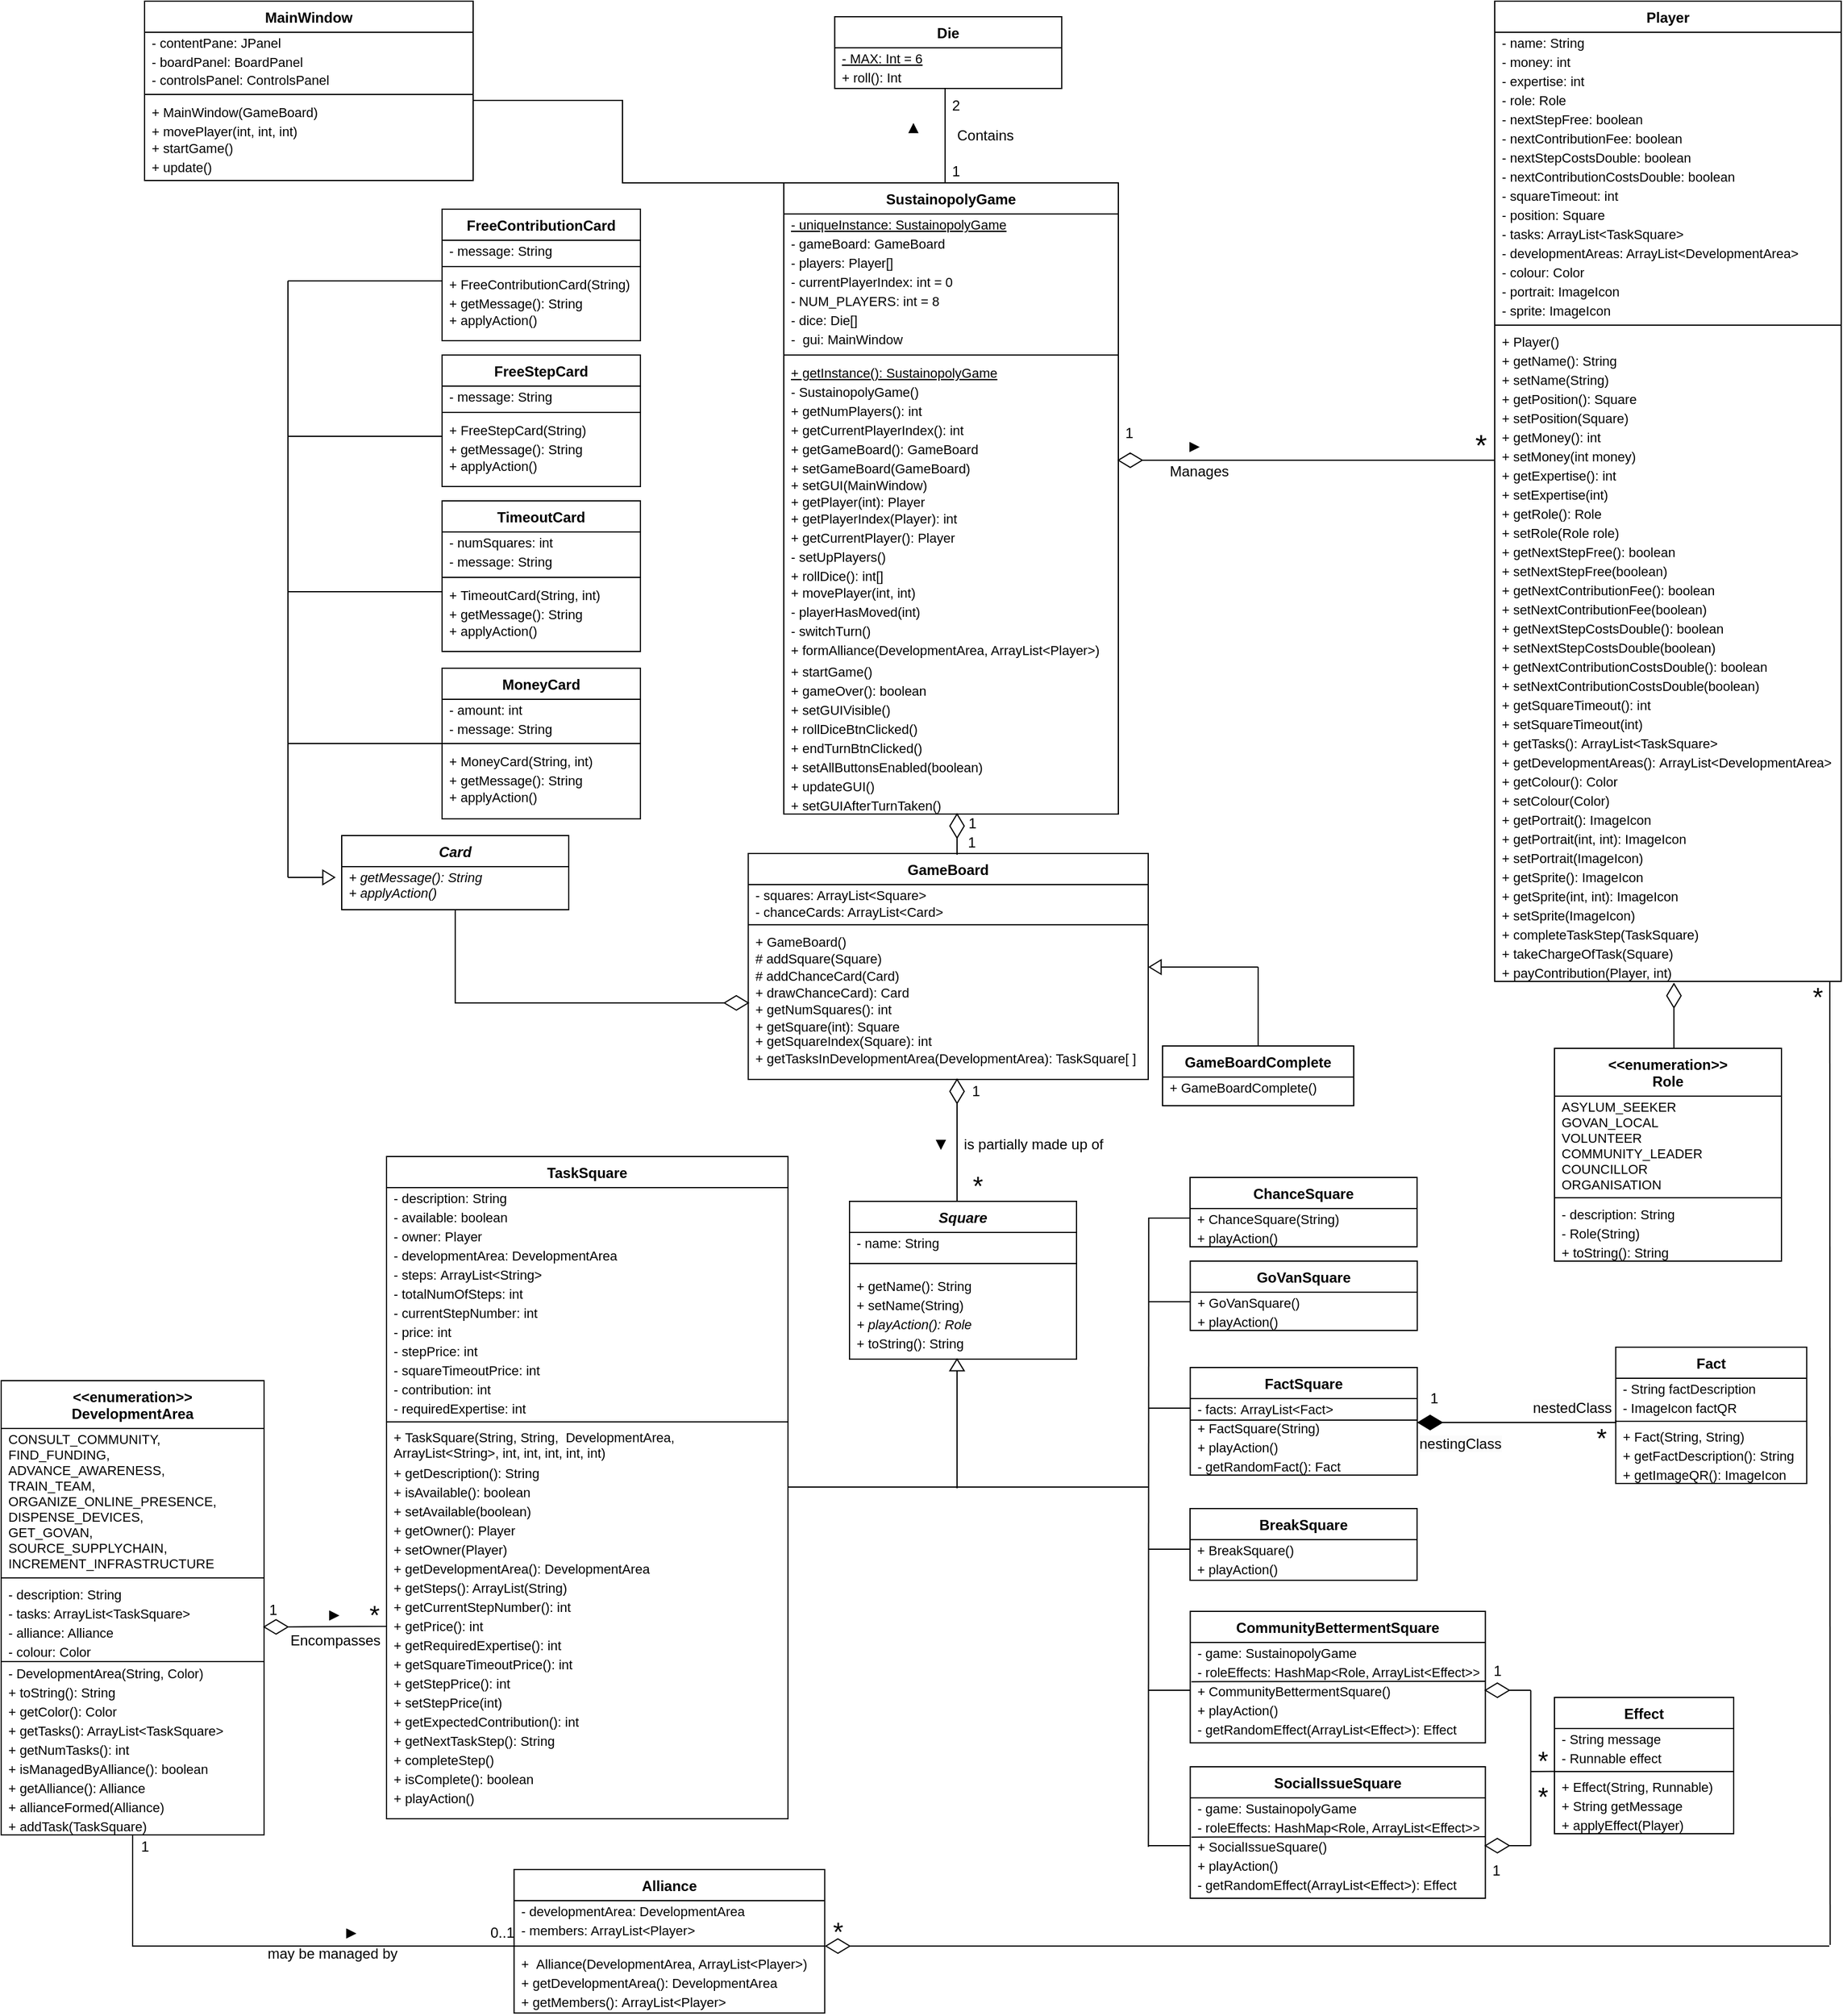 <mxfile version="21.0.6" type="device"><diagram id="C5RBs43oDa-KdzZeNtuy" name="Page-1"><mxGraphModel dx="5293" dy="5866" grid="1" gridSize="10" guides="1" tooltips="1" connect="1" arrows="1" fold="1" page="1" pageScale="1" pageWidth="827" pageHeight="1169" math="0" shadow="0"><root><mxCell id="WIyWlLk6GJQsqaUBKTNV-0"/><mxCell id="WIyWlLk6GJQsqaUBKTNV-1" parent="WIyWlLk6GJQsqaUBKTNV-0"/><mxCell id="zkfFHV4jXpPFQw0GAbJ--0" value="Player" style="swimlane;fontStyle=1;align=center;verticalAlign=top;childLayout=stackLayout;horizontal=1;startSize=26;horizontalStack=0;resizeParent=1;resizeLast=0;collapsible=1;marginBottom=0;rounded=0;shadow=0;strokeWidth=1;" parent="WIyWlLk6GJQsqaUBKTNV-1" vertex="1"><mxGeometry x="-1960" y="-4653" width="290" height="820" as="geometry"><mxRectangle x="230" y="140" width="160" height="26" as="alternateBounds"/></mxGeometry></mxCell><mxCell id="zkfFHV4jXpPFQw0GAbJ--1" value="- name: String " style="text;align=left;verticalAlign=top;spacingLeft=4;spacingRight=4;overflow=hidden;rotatable=0;points=[[0,0.5],[1,0.5]];portConstraint=eastwest;fontSize=11;spacingTop=-4;" parent="zkfFHV4jXpPFQw0GAbJ--0" vertex="1"><mxGeometry y="26" width="290" height="16" as="geometry"/></mxCell><mxCell id="3qdWP6rrsdT-vCtDe4Nj-1" value="- money: int" style="text;align=left;verticalAlign=top;spacingLeft=4;spacingRight=4;overflow=hidden;rotatable=0;points=[[0,0.5],[1,0.5]];portConstraint=eastwest;rounded=0;shadow=0;html=0;fontSize=11;spacingTop=-4;" parent="zkfFHV4jXpPFQw0GAbJ--0" vertex="1"><mxGeometry y="42" width="290" height="16" as="geometry"/></mxCell><mxCell id="3qdWP6rrsdT-vCtDe4Nj-2" value="- expertise: int" style="text;align=left;verticalAlign=top;spacingLeft=4;spacingRight=4;overflow=hidden;rotatable=0;points=[[0,0.5],[1,0.5]];portConstraint=eastwest;rounded=0;shadow=0;html=0;fontSize=11;spacingTop=-4;" parent="zkfFHV4jXpPFQw0GAbJ--0" vertex="1"><mxGeometry y="58" width="290" height="16" as="geometry"/></mxCell><mxCell id="3qdWP6rrsdT-vCtDe4Nj-4" value="- role: Role" style="text;align=left;verticalAlign=top;spacingLeft=4;spacingRight=4;overflow=hidden;rotatable=0;points=[[0,0.5],[1,0.5]];portConstraint=eastwest;rounded=0;shadow=0;html=0;fontSize=11;spacingTop=-4;" parent="zkfFHV4jXpPFQw0GAbJ--0" vertex="1"><mxGeometry y="74" width="290" height="16" as="geometry"/></mxCell><mxCell id="3qdWP6rrsdT-vCtDe4Nj-3" value="- nextStepFree: boolean" style="text;align=left;verticalAlign=top;spacingLeft=4;spacingRight=4;overflow=hidden;rotatable=0;points=[[0,0.5],[1,0.5]];portConstraint=eastwest;rounded=0;shadow=0;html=0;fontSize=11;spacingTop=-4;" parent="zkfFHV4jXpPFQw0GAbJ--0" vertex="1"><mxGeometry y="90" width="290" height="16" as="geometry"/></mxCell><mxCell id="3qdWP6rrsdT-vCtDe4Nj-5" value="- nextContributionFee: boolean" style="text;align=left;verticalAlign=top;spacingLeft=4;spacingRight=4;overflow=hidden;rotatable=0;points=[[0,0.5],[1,0.5]];portConstraint=eastwest;rounded=0;shadow=0;html=0;fontSize=11;spacingTop=-4;" parent="zkfFHV4jXpPFQw0GAbJ--0" vertex="1"><mxGeometry y="106" width="290" height="16" as="geometry"/></mxCell><mxCell id="gPUobn5zVQJc4rHg5gK5-11" value="- nextStepCostsDouble: boolean" style="text;align=left;verticalAlign=top;spacingLeft=4;spacingRight=4;overflow=hidden;rotatable=0;points=[[0,0.5],[1,0.5]];portConstraint=eastwest;rounded=0;shadow=0;html=0;fontSize=11;spacingTop=-4;" parent="zkfFHV4jXpPFQw0GAbJ--0" vertex="1"><mxGeometry y="122" width="290" height="16" as="geometry"/></mxCell><mxCell id="gPUobn5zVQJc4rHg5gK5-12" value="- nextContributionCostsDouble: boolean" style="text;align=left;verticalAlign=top;spacingLeft=4;spacingRight=4;overflow=hidden;rotatable=0;points=[[0,0.5],[1,0.5]];portConstraint=eastwest;rounded=0;shadow=0;html=0;fontSize=11;spacingTop=-4;" parent="zkfFHV4jXpPFQw0GAbJ--0" vertex="1"><mxGeometry y="138" width="290" height="16" as="geometry"/></mxCell><mxCell id="3qdWP6rrsdT-vCtDe4Nj-6" value="- squareTimeout: int" style="text;align=left;verticalAlign=top;spacingLeft=4;spacingRight=4;overflow=hidden;rotatable=0;points=[[0,0.5],[1,0.5]];portConstraint=eastwest;rounded=0;shadow=0;html=0;fontSize=11;spacingTop=-4;" parent="zkfFHV4jXpPFQw0GAbJ--0" vertex="1"><mxGeometry y="154" width="290" height="16" as="geometry"/></mxCell><mxCell id="zkfFHV4jXpPFQw0GAbJ--3" value="- position: Square " style="text;align=left;verticalAlign=top;spacingLeft=4;spacingRight=4;overflow=hidden;rotatable=0;points=[[0,0.5],[1,0.5]];portConstraint=eastwest;rounded=0;shadow=0;html=0;fontSize=11;spacingTop=-4;" parent="zkfFHV4jXpPFQw0GAbJ--0" vertex="1"><mxGeometry y="170" width="290" height="16" as="geometry"/></mxCell><mxCell id="gPUobn5zVQJc4rHg5gK5-13" value="- tasks: ArrayList&lt;TaskSquare&gt; " style="text;align=left;verticalAlign=top;spacingLeft=4;spacingRight=4;overflow=hidden;rotatable=0;points=[[0,0.5],[1,0.5]];portConstraint=eastwest;rounded=0;shadow=0;html=0;fontSize=11;spacingTop=-4;" parent="zkfFHV4jXpPFQw0GAbJ--0" vertex="1"><mxGeometry y="186" width="290" height="16" as="geometry"/></mxCell><mxCell id="gPUobn5zVQJc4rHg5gK5-14" value="- developmentAreas: ArrayList&lt;DevelopmentArea&gt; " style="text;align=left;verticalAlign=top;spacingLeft=4;spacingRight=4;overflow=hidden;rotatable=0;points=[[0,0.5],[1,0.5]];portConstraint=eastwest;rounded=0;shadow=0;html=0;fontSize=11;spacingTop=-4;" parent="zkfFHV4jXpPFQw0GAbJ--0" vertex="1"><mxGeometry y="202" width="290" height="16" as="geometry"/></mxCell><mxCell id="yzUILYCJikvSzJa6-bdG-0" value="- colour: Color" style="text;align=left;verticalAlign=top;spacingLeft=4;spacingRight=4;overflow=hidden;rotatable=0;points=[[0,0.5],[1,0.5]];portConstraint=eastwest;rounded=0;shadow=0;html=0;fontSize=11;spacingTop=-4;" parent="zkfFHV4jXpPFQw0GAbJ--0" vertex="1"><mxGeometry y="218" width="290" height="16" as="geometry"/></mxCell><mxCell id="yzUILYCJikvSzJa6-bdG-1" value="- portrait: ImageIcon" style="text;align=left;verticalAlign=top;spacingLeft=4;spacingRight=4;overflow=hidden;rotatable=0;points=[[0,0.5],[1,0.5]];portConstraint=eastwest;rounded=0;shadow=0;html=0;fontSize=11;spacingTop=-4;" parent="zkfFHV4jXpPFQw0GAbJ--0" vertex="1"><mxGeometry y="234" width="290" height="16" as="geometry"/></mxCell><mxCell id="yzUILYCJikvSzJa6-bdG-2" value="- sprite: ImageIcon" style="text;align=left;verticalAlign=top;spacingLeft=4;spacingRight=4;overflow=hidden;rotatable=0;points=[[0,0.5],[1,0.5]];portConstraint=eastwest;rounded=0;shadow=0;html=0;fontSize=11;spacingTop=-4;" parent="zkfFHV4jXpPFQw0GAbJ--0" vertex="1"><mxGeometry y="250" width="290" height="16" as="geometry"/></mxCell><mxCell id="zkfFHV4jXpPFQw0GAbJ--4" value="" style="line;html=1;strokeWidth=1;align=left;verticalAlign=middle;spacingTop=-1;spacingLeft=3;spacingRight=3;rotatable=0;labelPosition=right;points=[];portConstraint=eastwest;" parent="zkfFHV4jXpPFQw0GAbJ--0" vertex="1"><mxGeometry y="266" width="290" height="10" as="geometry"/></mxCell><mxCell id="3qdWP6rrsdT-vCtDe4Nj-21" value="+ Player()" style="text;align=left;verticalAlign=top;spacingLeft=4;spacingRight=4;overflow=hidden;rotatable=0;points=[[0,0.5],[1,0.5]];portConstraint=eastwest;fontSize=11;spacingTop=-4;" parent="zkfFHV4jXpPFQw0GAbJ--0" vertex="1"><mxGeometry y="276" width="290" height="16" as="geometry"/></mxCell><mxCell id="3qdWP6rrsdT-vCtDe4Nj-22" value="+ getName(): String" style="text;align=left;verticalAlign=top;spacingLeft=4;spacingRight=4;overflow=hidden;rotatable=0;points=[[0,0.5],[1,0.5]];portConstraint=eastwest;fontSize=11;spacingTop=-4;" parent="zkfFHV4jXpPFQw0GAbJ--0" vertex="1"><mxGeometry y="292" width="290" height="16" as="geometry"/></mxCell><mxCell id="3qdWP6rrsdT-vCtDe4Nj-53" value="+ setName(String)" style="text;align=left;verticalAlign=top;spacingLeft=4;spacingRight=4;overflow=hidden;rotatable=0;points=[[0,0.5],[1,0.5]];portConstraint=eastwest;fontSize=11;spacingTop=-4;" parent="zkfFHV4jXpPFQw0GAbJ--0" vertex="1"><mxGeometry y="308" width="290" height="16" as="geometry"/></mxCell><mxCell id="3qdWP6rrsdT-vCtDe4Nj-24" value="+ getPosition(): Square" style="text;align=left;verticalAlign=top;spacingLeft=4;spacingRight=4;overflow=hidden;rotatable=0;points=[[0,0.5],[1,0.5]];portConstraint=eastwest;fontSize=11;spacingTop=-4;" parent="zkfFHV4jXpPFQw0GAbJ--0" vertex="1"><mxGeometry y="324" width="290" height="16" as="geometry"/></mxCell><mxCell id="3qdWP6rrsdT-vCtDe4Nj-56" value="+ setPosition(Square)" style="text;align=left;verticalAlign=top;spacingLeft=4;spacingRight=4;overflow=hidden;rotatable=0;points=[[0,0.5],[1,0.5]];portConstraint=eastwest;fontSize=11;spacingTop=-4;" parent="zkfFHV4jXpPFQw0GAbJ--0" vertex="1"><mxGeometry y="340" width="290" height="16" as="geometry"/></mxCell><mxCell id="3qdWP6rrsdT-vCtDe4Nj-25" value="+ getMoney(): int" style="text;align=left;verticalAlign=top;spacingLeft=4;spacingRight=4;overflow=hidden;rotatable=0;points=[[0,0.5],[1,0.5]];portConstraint=eastwest;fontSize=11;spacingTop=-4;" parent="zkfFHV4jXpPFQw0GAbJ--0" vertex="1"><mxGeometry y="356" width="290" height="16" as="geometry"/></mxCell><mxCell id="3qdWP6rrsdT-vCtDe4Nj-55" value="+ setMoney(int money)" style="text;align=left;verticalAlign=top;spacingLeft=4;spacingRight=4;overflow=hidden;rotatable=0;points=[[0,0.5],[1,0.5]];portConstraint=eastwest;fontSize=11;spacingTop=-4;" parent="zkfFHV4jXpPFQw0GAbJ--0" vertex="1"><mxGeometry y="372" width="290" height="16" as="geometry"/></mxCell><mxCell id="3qdWP6rrsdT-vCtDe4Nj-28" value="+ getExpertise(): int" style="text;align=left;verticalAlign=top;spacingLeft=4;spacingRight=4;overflow=hidden;rotatable=0;points=[[0,0.5],[1,0.5]];portConstraint=eastwest;fontSize=11;spacingTop=-4;" parent="zkfFHV4jXpPFQw0GAbJ--0" vertex="1"><mxGeometry y="388" width="290" height="16" as="geometry"/></mxCell><mxCell id="3qdWP6rrsdT-vCtDe4Nj-57" value="+ setExpertise(int)" style="text;align=left;verticalAlign=top;spacingLeft=4;spacingRight=4;overflow=hidden;rotatable=0;points=[[0,0.5],[1,0.5]];portConstraint=eastwest;fontSize=11;spacingTop=-4;" parent="zkfFHV4jXpPFQw0GAbJ--0" vertex="1"><mxGeometry y="404" width="290" height="16" as="geometry"/></mxCell><mxCell id="3qdWP6rrsdT-vCtDe4Nj-27" value="+ getRole(): Role" style="text;align=left;verticalAlign=top;spacingLeft=4;spacingRight=4;overflow=hidden;rotatable=0;points=[[0,0.5],[1,0.5]];portConstraint=eastwest;fontSize=11;spacingTop=-4;" parent="zkfFHV4jXpPFQw0GAbJ--0" vertex="1"><mxGeometry y="420" width="290" height="16" as="geometry"/></mxCell><mxCell id="3qdWP6rrsdT-vCtDe4Nj-58" value="+ setRole(Role role)" style="text;align=left;verticalAlign=top;spacingLeft=4;spacingRight=4;overflow=hidden;rotatable=0;points=[[0,0.5],[1,0.5]];portConstraint=eastwest;fontSize=11;spacingTop=-4;" parent="zkfFHV4jXpPFQw0GAbJ--0" vertex="1"><mxGeometry y="436" width="290" height="16" as="geometry"/></mxCell><mxCell id="3qdWP6rrsdT-vCtDe4Nj-26" value="+ getNextStepFree(): boolean" style="text;align=left;verticalAlign=top;spacingLeft=4;spacingRight=4;overflow=hidden;rotatable=0;points=[[0,0.5],[1,0.5]];portConstraint=eastwest;fontSize=11;spacingTop=-4;" parent="zkfFHV4jXpPFQw0GAbJ--0" vertex="1"><mxGeometry y="452" width="290" height="16" as="geometry"/></mxCell><mxCell id="3qdWP6rrsdT-vCtDe4Nj-59" value="+ setNextStepFree(boolean)" style="text;align=left;verticalAlign=top;spacingLeft=4;spacingRight=4;overflow=hidden;rotatable=0;points=[[0,0.5],[1,0.5]];portConstraint=eastwest;fontSize=11;spacingTop=-4;" parent="zkfFHV4jXpPFQw0GAbJ--0" vertex="1"><mxGeometry y="468" width="290" height="16" as="geometry"/></mxCell><mxCell id="3qdWP6rrsdT-vCtDe4Nj-29" value="+ getNextContributionFee(): boolean" style="text;align=left;verticalAlign=top;spacingLeft=4;spacingRight=4;overflow=hidden;rotatable=0;points=[[0,0.5],[1,0.5]];portConstraint=eastwest;fontSize=11;spacingTop=-4;" parent="zkfFHV4jXpPFQw0GAbJ--0" vertex="1"><mxGeometry y="484" width="290" height="16" as="geometry"/></mxCell><mxCell id="3qdWP6rrsdT-vCtDe4Nj-60" value="+ setNextContributionFee(boolean)" style="text;align=left;verticalAlign=top;spacingLeft=4;spacingRight=4;overflow=hidden;rotatable=0;points=[[0,0.5],[1,0.5]];portConstraint=eastwest;fontSize=11;spacingTop=-4;" parent="zkfFHV4jXpPFQw0GAbJ--0" vertex="1"><mxGeometry y="500" width="290" height="16" as="geometry"/></mxCell><mxCell id="gPUobn5zVQJc4rHg5gK5-15" value="+ getNextStepCostsDouble(): boolean" style="text;align=left;verticalAlign=top;spacingLeft=4;spacingRight=4;overflow=hidden;rotatable=0;points=[[0,0.5],[1,0.5]];portConstraint=eastwest;fontSize=11;spacingTop=-4;" parent="zkfFHV4jXpPFQw0GAbJ--0" vertex="1"><mxGeometry y="516" width="290" height="16" as="geometry"/></mxCell><mxCell id="gPUobn5zVQJc4rHg5gK5-16" value="+ setNextStepCostsDouble(boolean)" style="text;align=left;verticalAlign=top;spacingLeft=4;spacingRight=4;overflow=hidden;rotatable=0;points=[[0,0.5],[1,0.5]];portConstraint=eastwest;fontSize=11;spacingTop=-4;" parent="zkfFHV4jXpPFQw0GAbJ--0" vertex="1"><mxGeometry y="532" width="290" height="16" as="geometry"/></mxCell><mxCell id="gPUobn5zVQJc4rHg5gK5-17" value="+ getNextContributionCostsDouble(): boolean" style="text;align=left;verticalAlign=top;spacingLeft=4;spacingRight=4;overflow=hidden;rotatable=0;points=[[0,0.5],[1,0.5]];portConstraint=eastwest;fontSize=11;spacingTop=-4;" parent="zkfFHV4jXpPFQw0GAbJ--0" vertex="1"><mxGeometry y="548" width="290" height="16" as="geometry"/></mxCell><mxCell id="C2l_-qiWys28khyYynmv-4" value="+ setNextContributionCostsDouble(boolean)" style="text;align=left;verticalAlign=top;spacingLeft=4;spacingRight=4;overflow=hidden;rotatable=0;points=[[0,0.5],[1,0.5]];portConstraint=eastwest;fontSize=11;spacingTop=-4;" parent="zkfFHV4jXpPFQw0GAbJ--0" vertex="1"><mxGeometry y="564" width="290" height="16" as="geometry"/></mxCell><mxCell id="3qdWP6rrsdT-vCtDe4Nj-31" value="+ getSquareTimeout(): int" style="text;align=left;verticalAlign=top;spacingLeft=4;spacingRight=4;overflow=hidden;rotatable=0;points=[[0,0.5],[1,0.5]];portConstraint=eastwest;fontSize=11;spacingTop=-4;" parent="zkfFHV4jXpPFQw0GAbJ--0" vertex="1"><mxGeometry y="580" width="290" height="16" as="geometry"/></mxCell><mxCell id="3qdWP6rrsdT-vCtDe4Nj-61" value="+ setSquareTimeout(int)" style="text;align=left;verticalAlign=top;spacingLeft=4;spacingRight=4;overflow=hidden;rotatable=0;points=[[0,0.5],[1,0.5]];portConstraint=eastwest;fontSize=11;spacingTop=-4;" parent="zkfFHV4jXpPFQw0GAbJ--0" vertex="1"><mxGeometry y="596" width="290" height="16" as="geometry"/></mxCell><mxCell id="gPUobn5zVQJc4rHg5gK5-20" value="+ getTasks(): ArrayList&lt;TaskSquare&gt;" style="text;align=left;verticalAlign=top;spacingLeft=4;spacingRight=4;overflow=hidden;rotatable=0;points=[[0,0.5],[1,0.5]];portConstraint=eastwest;fontSize=11;spacingTop=-4;" parent="zkfFHV4jXpPFQw0GAbJ--0" vertex="1"><mxGeometry y="612" width="290" height="16" as="geometry"/></mxCell><mxCell id="gPUobn5zVQJc4rHg5gK5-19" value="+ getDevelopmentAreas(): ArrayList&lt;DevelopmentArea&gt;" style="text;align=left;verticalAlign=top;spacingLeft=4;spacingRight=4;overflow=hidden;rotatable=0;points=[[0,0.5],[1,0.5]];portConstraint=eastwest;fontSize=11;spacingTop=-4;" parent="zkfFHV4jXpPFQw0GAbJ--0" vertex="1"><mxGeometry y="628" width="290" height="16" as="geometry"/></mxCell><mxCell id="yzUILYCJikvSzJa6-bdG-4" value="+ getColour(): Color&#10;" style="text;align=left;verticalAlign=top;spacingLeft=4;spacingRight=4;overflow=hidden;rotatable=0;points=[[0,0.5],[1,0.5]];portConstraint=eastwest;fontSize=11;spacingTop=-4;" parent="zkfFHV4jXpPFQw0GAbJ--0" vertex="1"><mxGeometry y="644" width="290" height="16" as="geometry"/></mxCell><mxCell id="yzUILYCJikvSzJa6-bdG-5" value="+ setColour(Color)&#10;" style="text;align=left;verticalAlign=top;spacingLeft=4;spacingRight=4;overflow=hidden;rotatable=0;points=[[0,0.5],[1,0.5]];portConstraint=eastwest;fontSize=11;spacingTop=-4;" parent="zkfFHV4jXpPFQw0GAbJ--0" vertex="1"><mxGeometry y="660" width="290" height="16" as="geometry"/></mxCell><mxCell id="yzUILYCJikvSzJa6-bdG-6" value="+ getPortrait(): ImageIcon" style="text;align=left;verticalAlign=top;spacingLeft=4;spacingRight=4;overflow=hidden;rotatable=0;points=[[0,0.5],[1,0.5]];portConstraint=eastwest;fontSize=11;spacingTop=-4;" parent="zkfFHV4jXpPFQw0GAbJ--0" vertex="1"><mxGeometry y="676" width="290" height="16" as="geometry"/></mxCell><mxCell id="yzUILYCJikvSzJa6-bdG-10" value="+ getPortrait(int, int): ImageIcon" style="text;align=left;verticalAlign=top;spacingLeft=4;spacingRight=4;overflow=hidden;rotatable=0;points=[[0,0.5],[1,0.5]];portConstraint=eastwest;fontSize=11;spacingTop=-4;" parent="zkfFHV4jXpPFQw0GAbJ--0" vertex="1"><mxGeometry y="692" width="290" height="16" as="geometry"/></mxCell><mxCell id="yzUILYCJikvSzJa6-bdG-7" value="+ setPortrait(ImageIcon)" style="text;align=left;verticalAlign=top;spacingLeft=4;spacingRight=4;overflow=hidden;rotatable=0;points=[[0,0.5],[1,0.5]];portConstraint=eastwest;fontSize=11;spacingTop=-4;" parent="zkfFHV4jXpPFQw0GAbJ--0" vertex="1"><mxGeometry y="708" width="290" height="16" as="geometry"/></mxCell><mxCell id="yzUILYCJikvSzJa6-bdG-8" value="+ getSprite(): ImageIcon" style="text;align=left;verticalAlign=top;spacingLeft=4;spacingRight=4;overflow=hidden;rotatable=0;points=[[0,0.5],[1,0.5]];portConstraint=eastwest;fontSize=11;spacingTop=-4;" parent="zkfFHV4jXpPFQw0GAbJ--0" vertex="1"><mxGeometry y="724" width="290" height="16" as="geometry"/></mxCell><mxCell id="yzUILYCJikvSzJa6-bdG-11" value="+ getSprite(int, int): ImageIcon" style="text;align=left;verticalAlign=top;spacingLeft=4;spacingRight=4;overflow=hidden;rotatable=0;points=[[0,0.5],[1,0.5]];portConstraint=eastwest;fontSize=11;spacingTop=-4;" parent="zkfFHV4jXpPFQw0GAbJ--0" vertex="1"><mxGeometry y="740" width="290" height="16" as="geometry"/></mxCell><mxCell id="yzUILYCJikvSzJa6-bdG-9" value="+ setSprite(ImageIcon)" style="text;align=left;verticalAlign=top;spacingLeft=4;spacingRight=4;overflow=hidden;rotatable=0;points=[[0,0.5],[1,0.5]];portConstraint=eastwest;fontSize=11;spacingTop=-4;" parent="zkfFHV4jXpPFQw0GAbJ--0" vertex="1"><mxGeometry y="756" width="290" height="16" as="geometry"/></mxCell><mxCell id="yzUILYCJikvSzJa6-bdG-12" value="+ completeTaskStep(TaskSquare)" style="text;align=left;verticalAlign=top;spacingLeft=4;spacingRight=4;overflow=hidden;rotatable=0;points=[[0,0.5],[1,0.5]];portConstraint=eastwest;fontSize=11;spacingTop=-4;" parent="zkfFHV4jXpPFQw0GAbJ--0" vertex="1"><mxGeometry y="772" width="290" height="16" as="geometry"/></mxCell><mxCell id="C2l_-qiWys28khyYynmv-5" value="+ takeChargeOfTask(Square)" style="text;align=left;verticalAlign=top;spacingLeft=4;spacingRight=4;overflow=hidden;rotatable=0;points=[[0,0.5],[1,0.5]];portConstraint=eastwest;fontSize=11;spacingTop=-4;" parent="zkfFHV4jXpPFQw0GAbJ--0" vertex="1"><mxGeometry y="788" width="290" height="16" as="geometry"/></mxCell><mxCell id="C2l_-qiWys28khyYynmv-6" value="+ payContribution(Player, int)" style="text;align=left;verticalAlign=top;spacingLeft=4;spacingRight=4;overflow=hidden;rotatable=0;points=[[0,0.5],[1,0.5]];portConstraint=eastwest;fontSize=11;spacingTop=-4;" parent="zkfFHV4jXpPFQw0GAbJ--0" vertex="1"><mxGeometry y="804" width="290" height="16" as="geometry"/></mxCell><mxCell id="3qdWP6rrsdT-vCtDe4Nj-32" value="&lt;&lt;enumeration&gt;&gt;&#10;Role" style="swimlane;fontStyle=1;align=center;verticalAlign=top;childLayout=stackLayout;horizontal=1;startSize=40;horizontalStack=0;resizeParent=1;resizeLast=0;collapsible=1;marginBottom=0;rounded=0;shadow=0;strokeWidth=1;" parent="WIyWlLk6GJQsqaUBKTNV-1" vertex="1"><mxGeometry x="-1910" y="-3777" width="190" height="178" as="geometry"><mxRectangle x="230" y="140" width="160" height="26" as="alternateBounds"/></mxGeometry></mxCell><mxCell id="3qdWP6rrsdT-vCtDe4Nj-33" value="ASYLUM_SEEKER&#10;GOVAN_LOCAL&#10;VOLUNTEER&#10;COMMUNITY_LEADER&#10;COUNCILLOR&#10;ORGANISATION" style="text;align=left;verticalAlign=top;spacingLeft=4;spacingRight=4;overflow=hidden;rotatable=0;points=[[0,0.5],[1,0.5]];portConstraint=eastwest;fontSize=11;spacingTop=-4;" parent="3qdWP6rrsdT-vCtDe4Nj-32" vertex="1"><mxGeometry y="40" width="190" height="80" as="geometry"/></mxCell><mxCell id="up2CqdvHgIK-4DM1ZF7J-5" value="" style="line;html=1;strokeWidth=1;align=left;verticalAlign=middle;spacingTop=-1;spacingLeft=3;spacingRight=3;rotatable=0;labelPosition=right;points=[];portConstraint=eastwest;" parent="3qdWP6rrsdT-vCtDe4Nj-32" vertex="1"><mxGeometry y="120" width="190" height="10" as="geometry"/></mxCell><mxCell id="up2CqdvHgIK-4DM1ZF7J-7" value="- description: String" style="text;align=left;verticalAlign=top;spacingLeft=4;spacingRight=4;overflow=hidden;rotatable=0;points=[[0,0.5],[1,0.5]];portConstraint=eastwest;fontSize=11;spacingTop=-4;" parent="3qdWP6rrsdT-vCtDe4Nj-32" vertex="1"><mxGeometry y="130" width="190" height="16" as="geometry"/></mxCell><mxCell id="up2CqdvHgIK-4DM1ZF7J-8" value="- Role(String)" style="text;align=left;verticalAlign=top;spacingLeft=4;spacingRight=4;overflow=hidden;rotatable=0;points=[[0,0.5],[1,0.5]];portConstraint=eastwest;fontSize=11;spacingTop=-4;" parent="3qdWP6rrsdT-vCtDe4Nj-32" vertex="1"><mxGeometry y="146" width="190" height="16" as="geometry"/></mxCell><mxCell id="up2CqdvHgIK-4DM1ZF7J-9" value="+ toString(): String" style="text;align=left;verticalAlign=top;spacingLeft=4;spacingRight=4;overflow=hidden;rotatable=0;points=[[0,0.5],[1,0.5]];portConstraint=eastwest;fontSize=11;spacingTop=-4;" parent="3qdWP6rrsdT-vCtDe4Nj-32" vertex="1"><mxGeometry y="162" width="190" height="16" as="geometry"/></mxCell><mxCell id="3qdWP6rrsdT-vCtDe4Nj-176" value="Die" style="swimlane;fontStyle=1;align=center;verticalAlign=top;childLayout=stackLayout;horizontal=1;startSize=26;horizontalStack=0;resizeParent=1;resizeLast=0;collapsible=1;marginBottom=0;rounded=0;shadow=0;strokeWidth=1;" parent="WIyWlLk6GJQsqaUBKTNV-1" vertex="1"><mxGeometry x="-2512.37" y="-4640" width="190" height="60" as="geometry"><mxRectangle x="230" y="140" width="160" height="26" as="alternateBounds"/></mxGeometry></mxCell><mxCell id="3qdWP6rrsdT-vCtDe4Nj-177" value="- MAX: Int = 6" style="text;align=left;verticalAlign=top;spacingLeft=4;spacingRight=4;overflow=hidden;rotatable=0;points=[[0,0.5],[1,0.5]];portConstraint=eastwest;rounded=0;shadow=0;html=0;fontSize=11;spacingTop=-4;fontStyle=4" parent="3qdWP6rrsdT-vCtDe4Nj-176" vertex="1"><mxGeometry y="26" width="190" height="16" as="geometry"/></mxCell><mxCell id="3qdWP6rrsdT-vCtDe4Nj-178" value="+ roll(): Int" style="text;align=left;verticalAlign=top;spacingLeft=4;spacingRight=4;overflow=hidden;rotatable=0;points=[[0,0.5],[1,0.5]];portConstraint=eastwest;rounded=0;shadow=0;html=0;fontSize=11;spacingTop=-4;" parent="3qdWP6rrsdT-vCtDe4Nj-176" vertex="1"><mxGeometry y="42" width="190" height="16" as="geometry"/></mxCell><mxCell id="6pe_4BMJR9J_m_K4nu1b-20" style="edgeStyle=orthogonalEdgeStyle;rounded=0;orthogonalLoop=1;jettySize=auto;html=1;exitX=0;exitY=0;exitDx=0;exitDy=0;entryX=1;entryY=0.5;entryDx=0;entryDy=0;endArrow=none;endFill=0;" edge="1" parent="WIyWlLk6GJQsqaUBKTNV-1" source="3qdWP6rrsdT-vCtDe4Nj-202" target="zDxAzyyHQrg50pAC3pFk-19"><mxGeometry relative="1" as="geometry"><Array as="points"><mxPoint x="-2690" y="-4501"/><mxPoint x="-2690" y="-4570"/><mxPoint x="-2815" y="-4570"/></Array></mxGeometry></mxCell><mxCell id="3qdWP6rrsdT-vCtDe4Nj-202" value="SustainopolyGame" style="swimlane;fontStyle=1;align=center;verticalAlign=top;childLayout=stackLayout;horizontal=1;startSize=26;horizontalStack=0;resizeParent=1;resizeLast=0;collapsible=1;marginBottom=0;rounded=0;shadow=0;strokeWidth=1;" parent="WIyWlLk6GJQsqaUBKTNV-1" vertex="1"><mxGeometry x="-2555" y="-4501" width="280" height="528" as="geometry"><mxRectangle x="230" y="140" width="160" height="26" as="alternateBounds"/></mxGeometry></mxCell><mxCell id="3qdWP6rrsdT-vCtDe4Nj-218" value="- uniqueInstance: SustainopolyGame" style="text;align=left;verticalAlign=top;spacingLeft=4;spacingRight=4;overflow=hidden;rotatable=0;points=[[0,0.5],[1,0.5]];portConstraint=eastwest;fontSize=11;spacingTop=-4;fontStyle=4" parent="3qdWP6rrsdT-vCtDe4Nj-202" vertex="1"><mxGeometry y="26" width="280" height="16" as="geometry"/></mxCell><mxCell id="3qdWP6rrsdT-vCtDe4Nj-219" value="- gameBoard: GameBoard" style="text;align=left;verticalAlign=top;spacingLeft=4;spacingRight=4;overflow=hidden;rotatable=0;points=[[0,0.5],[1,0.5]];portConstraint=eastwest;rounded=0;shadow=0;html=0;fontSize=11;spacingTop=-4;" parent="3qdWP6rrsdT-vCtDe4Nj-202" vertex="1"><mxGeometry y="42" width="280" height="16" as="geometry"/></mxCell><mxCell id="3qdWP6rrsdT-vCtDe4Nj-221" value="- players: Player[]" style="text;align=left;verticalAlign=top;spacingLeft=4;spacingRight=4;overflow=hidden;rotatable=0;points=[[0,0.5],[1,0.5]];portConstraint=eastwest;rounded=0;shadow=0;html=0;fontSize=11;spacingTop=-4;" parent="3qdWP6rrsdT-vCtDe4Nj-202" vertex="1"><mxGeometry y="58" width="280" height="16" as="geometry"/></mxCell><mxCell id="3qdWP6rrsdT-vCtDe4Nj-220" value="- currentPlayerIndex: int = 0" style="text;align=left;verticalAlign=top;spacingLeft=4;spacingRight=4;overflow=hidden;rotatable=0;points=[[0,0.5],[1,0.5]];portConstraint=eastwest;fontSize=11;spacingTop=-4;" parent="3qdWP6rrsdT-vCtDe4Nj-202" vertex="1"><mxGeometry y="74" width="280" height="16" as="geometry"/></mxCell><mxCell id="3qdWP6rrsdT-vCtDe4Nj-222" value="- NUM_PLAYERS: int = 8" style="text;align=left;verticalAlign=top;spacingLeft=4;spacingRight=4;overflow=hidden;rotatable=0;points=[[0,0.5],[1,0.5]];portConstraint=eastwest;rounded=0;shadow=0;html=0;fontSize=11;spacingTop=-4;" parent="3qdWP6rrsdT-vCtDe4Nj-202" vertex="1"><mxGeometry y="90" width="280" height="16" as="geometry"/></mxCell><mxCell id="3qdWP6rrsdT-vCtDe4Nj-223" value="- dice: Die[]" style="text;align=left;verticalAlign=top;spacingLeft=4;spacingRight=4;overflow=hidden;rotatable=0;points=[[0,0.5],[1,0.5]];portConstraint=eastwest;fontSize=11;spacingTop=-4;" parent="3qdWP6rrsdT-vCtDe4Nj-202" vertex="1"><mxGeometry y="106" width="280" height="16" as="geometry"/></mxCell><mxCell id="JsA1MdEmtjN_e76zAfhc-1" value="-  gui: MainWindow" style="text;align=left;verticalAlign=top;spacingLeft=4;spacingRight=4;overflow=hidden;rotatable=0;points=[[0,0.5],[1,0.5]];portConstraint=eastwest;fontSize=11;spacingTop=-4;" parent="3qdWP6rrsdT-vCtDe4Nj-202" vertex="1"><mxGeometry y="122" width="280" height="16" as="geometry"/></mxCell><mxCell id="3qdWP6rrsdT-vCtDe4Nj-205" value="" style="line;html=1;strokeWidth=1;align=left;verticalAlign=middle;spacingTop=-1;spacingLeft=3;spacingRight=3;rotatable=0;labelPosition=right;points=[];portConstraint=eastwest;" parent="3qdWP6rrsdT-vCtDe4Nj-202" vertex="1"><mxGeometry y="138" width="280" height="12" as="geometry"/></mxCell><mxCell id="3qdWP6rrsdT-vCtDe4Nj-206" value="+ getInstance(): SustainopolyGame" style="text;align=left;verticalAlign=top;spacingLeft=4;spacingRight=4;overflow=hidden;rotatable=0;points=[[0,0.5],[1,0.5]];portConstraint=eastwest;fontSize=11;spacingTop=-4;fontStyle=4" parent="3qdWP6rrsdT-vCtDe4Nj-202" vertex="1"><mxGeometry y="150" width="280" height="16" as="geometry"/></mxCell><mxCell id="3qdWP6rrsdT-vCtDe4Nj-207" value="- SustainopolyGame()" style="text;align=left;verticalAlign=top;spacingLeft=4;spacingRight=4;overflow=hidden;rotatable=0;points=[[0,0.5],[1,0.5]];portConstraint=eastwest;fontSize=11;spacingTop=-4;" parent="3qdWP6rrsdT-vCtDe4Nj-202" vertex="1"><mxGeometry y="166" width="280" height="16" as="geometry"/></mxCell><mxCell id="3qdWP6rrsdT-vCtDe4Nj-208" value="+ getNumPlayers(): int" style="text;align=left;verticalAlign=top;spacingLeft=4;spacingRight=4;overflow=hidden;rotatable=0;points=[[0,0.5],[1,0.5]];portConstraint=eastwest;fontSize=11;spacingTop=-4;" parent="3qdWP6rrsdT-vCtDe4Nj-202" vertex="1"><mxGeometry y="182" width="280" height="16" as="geometry"/></mxCell><mxCell id="3qdWP6rrsdT-vCtDe4Nj-209" value="+ getCurrentPlayerIndex(): int" style="text;align=left;verticalAlign=top;spacingLeft=4;spacingRight=4;overflow=hidden;rotatable=0;points=[[0,0.5],[1,0.5]];portConstraint=eastwest;fontSize=11;spacingTop=-4;" parent="3qdWP6rrsdT-vCtDe4Nj-202" vertex="1"><mxGeometry y="198" width="280" height="16" as="geometry"/></mxCell><mxCell id="3qdWP6rrsdT-vCtDe4Nj-210" value="+ getGameBoard(): GameBoard" style="text;align=left;verticalAlign=top;spacingLeft=4;spacingRight=4;overflow=hidden;rotatable=0;points=[[0,0.5],[1,0.5]];portConstraint=eastwest;fontSize=11;spacingTop=-4;" parent="3qdWP6rrsdT-vCtDe4Nj-202" vertex="1"><mxGeometry y="214" width="280" height="16" as="geometry"/></mxCell><mxCell id="3qdWP6rrsdT-vCtDe4Nj-211" value="+ setGameBoard(GameBoard)" style="text;align=left;verticalAlign=top;spacingLeft=4;spacingRight=4;overflow=hidden;rotatable=0;points=[[0,0.5],[1,0.5]];portConstraint=eastwest;fontSize=11;spacingTop=-4;" parent="3qdWP6rrsdT-vCtDe4Nj-202" vertex="1"><mxGeometry y="230" width="280" height="14" as="geometry"/></mxCell><mxCell id="JsA1MdEmtjN_e76zAfhc-2" value="+ setGUI(MainWindow)" style="text;align=left;verticalAlign=top;spacingLeft=4;spacingRight=4;overflow=hidden;rotatable=0;points=[[0,0.5],[1,0.5]];portConstraint=eastwest;fontSize=11;spacingTop=-4;" parent="3qdWP6rrsdT-vCtDe4Nj-202" vertex="1"><mxGeometry y="244" width="280" height="14" as="geometry"/></mxCell><mxCell id="3qdWP6rrsdT-vCtDe4Nj-212" value="+ getPlayer(int): Player" style="text;align=left;verticalAlign=top;spacingLeft=4;spacingRight=4;overflow=hidden;rotatable=0;points=[[0,0.5],[1,0.5]];portConstraint=eastwest;fontSize=11;spacingTop=-4;fontStyle=0" parent="3qdWP6rrsdT-vCtDe4Nj-202" vertex="1"><mxGeometry y="258" width="280" height="14" as="geometry"/></mxCell><mxCell id="3qdWP6rrsdT-vCtDe4Nj-213" value="+ getPlayerIndex(Player): int" style="text;align=left;verticalAlign=top;spacingLeft=4;spacingRight=4;overflow=hidden;rotatable=0;points=[[0,0.5],[1,0.5]];portConstraint=eastwest;fontSize=11;spacingTop=-4;" parent="3qdWP6rrsdT-vCtDe4Nj-202" vertex="1"><mxGeometry y="272" width="280" height="16" as="geometry"/></mxCell><mxCell id="3qdWP6rrsdT-vCtDe4Nj-214" value="+ getCurrentPlayer(): Player" style="text;align=left;verticalAlign=top;spacingLeft=4;spacingRight=4;overflow=hidden;rotatable=0;points=[[0,0.5],[1,0.5]];portConstraint=eastwest;fontSize=11;spacingTop=-4;" parent="3qdWP6rrsdT-vCtDe4Nj-202" vertex="1"><mxGeometry y="288" width="280" height="16" as="geometry"/></mxCell><mxCell id="RZBqCrYnM6vOtBA_TmZ3-264" value="- setUpPlayers()" style="text;align=left;verticalAlign=top;spacingLeft=4;spacingRight=4;overflow=hidden;rotatable=0;points=[[0,0.5],[1,0.5]];portConstraint=eastwest;fontSize=11;spacingTop=-4;" parent="3qdWP6rrsdT-vCtDe4Nj-202" vertex="1"><mxGeometry y="304" width="280" height="16" as="geometry"/></mxCell><mxCell id="3qdWP6rrsdT-vCtDe4Nj-215" value="+ rollDice(): int[]" style="text;align=left;verticalAlign=top;spacingLeft=4;spacingRight=4;overflow=hidden;rotatable=0;points=[[0,0.5],[1,0.5]];portConstraint=eastwest;fontSize=11;spacingTop=-4;" parent="3qdWP6rrsdT-vCtDe4Nj-202" vertex="1"><mxGeometry y="320" width="280" height="14" as="geometry"/></mxCell><mxCell id="3qdWP6rrsdT-vCtDe4Nj-224" value="+ movePlayer(int, int)" style="text;align=left;verticalAlign=top;spacingLeft=4;spacingRight=4;overflow=hidden;rotatable=0;points=[[0,0.5],[1,0.5]];portConstraint=eastwest;fontSize=11;spacingTop=-4;" parent="3qdWP6rrsdT-vCtDe4Nj-202" vertex="1"><mxGeometry y="334" width="280" height="16" as="geometry"/></mxCell><mxCell id="JsA1MdEmtjN_e76zAfhc-4" value="- playerHasMoved(int)" style="text;align=left;verticalAlign=top;spacingLeft=4;spacingRight=4;overflow=hidden;rotatable=0;points=[[0,0.5],[1,0.5]];portConstraint=eastwest;fontSize=11;spacingTop=-4;" parent="3qdWP6rrsdT-vCtDe4Nj-202" vertex="1"><mxGeometry y="350" width="280" height="16" as="geometry"/></mxCell><mxCell id="C2l_-qiWys28khyYynmv-3" value="- switchTurn()" style="text;align=left;verticalAlign=top;spacingLeft=4;spacingRight=4;overflow=hidden;rotatable=0;points=[[0,0.5],[1,0.5]];portConstraint=eastwest;fontSize=11;spacingTop=-4;" parent="3qdWP6rrsdT-vCtDe4Nj-202" vertex="1"><mxGeometry y="366" width="280" height="16" as="geometry"/></mxCell><mxCell id="RZBqCrYnM6vOtBA_TmZ3-266" value="+ formAlliance(DevelopmentArea, ArrayList&lt;Player&gt;)" style="text;align=left;verticalAlign=top;spacingLeft=4;spacingRight=4;overflow=hidden;rotatable=0;points=[[0,0.5],[1,0.5]];portConstraint=eastwest;fontSize=11;spacingTop=-4;" parent="3qdWP6rrsdT-vCtDe4Nj-202" vertex="1"><mxGeometry y="382" width="280" height="18" as="geometry"/></mxCell><mxCell id="RZBqCrYnM6vOtBA_TmZ3-265" value="+ startGame()" style="text;align=left;verticalAlign=top;spacingLeft=4;spacingRight=4;overflow=hidden;rotatable=0;points=[[0,0.5],[1,0.5]];portConstraint=eastwest;fontSize=11;spacingTop=-4;" parent="3qdWP6rrsdT-vCtDe4Nj-202" vertex="1"><mxGeometry y="400" width="280" height="16" as="geometry"/></mxCell><mxCell id="JsA1MdEmtjN_e76zAfhc-5" value="+ gameOver(): boolean" style="text;align=left;verticalAlign=top;spacingLeft=4;spacingRight=4;overflow=hidden;rotatable=0;points=[[0,0.5],[1,0.5]];portConstraint=eastwest;fontSize=11;spacingTop=-4;" parent="3qdWP6rrsdT-vCtDe4Nj-202" vertex="1"><mxGeometry y="416" width="280" height="16" as="geometry"/></mxCell><mxCell id="JsA1MdEmtjN_e76zAfhc-6" value="+ setGUIVisible()" style="text;align=left;verticalAlign=top;spacingLeft=4;spacingRight=4;overflow=hidden;rotatable=0;points=[[0,0.5],[1,0.5]];portConstraint=eastwest;fontSize=11;spacingTop=-4;" parent="3qdWP6rrsdT-vCtDe4Nj-202" vertex="1"><mxGeometry y="432" width="280" height="16" as="geometry"/></mxCell><mxCell id="1XJdMxJOAjXytf-Gm6DH-16" value="+ rollDiceBtnClicked()" style="text;align=left;verticalAlign=top;spacingLeft=4;spacingRight=4;overflow=hidden;rotatable=0;points=[[0,0.5],[1,0.5]];portConstraint=eastwest;fontSize=11;spacingTop=-4;" parent="3qdWP6rrsdT-vCtDe4Nj-202" vertex="1"><mxGeometry y="448" width="280" height="16" as="geometry"/></mxCell><mxCell id="1XJdMxJOAjXytf-Gm6DH-17" value="+ endTurnBtnClicked()" style="text;align=left;verticalAlign=top;spacingLeft=4;spacingRight=4;overflow=hidden;rotatable=0;points=[[0,0.5],[1,0.5]];portConstraint=eastwest;fontSize=11;spacingTop=-4;" parent="3qdWP6rrsdT-vCtDe4Nj-202" vertex="1"><mxGeometry y="464" width="280" height="16" as="geometry"/></mxCell><mxCell id="JsA1MdEmtjN_e76zAfhc-7" value="+ setAllButtonsEnabled(boolean)" style="text;align=left;verticalAlign=top;spacingLeft=4;spacingRight=4;overflow=hidden;rotatable=0;points=[[0,0.5],[1,0.5]];portConstraint=eastwest;fontSize=11;spacingTop=-4;" parent="3qdWP6rrsdT-vCtDe4Nj-202" vertex="1"><mxGeometry y="480" width="280" height="16" as="geometry"/></mxCell><mxCell id="zDxAzyyHQrg50pAC3pFk-13" value="+ updateGUI()" style="text;align=left;verticalAlign=top;spacingLeft=4;spacingRight=4;overflow=hidden;rotatable=0;points=[[0,0.5],[1,0.5]];portConstraint=eastwest;fontSize=11;spacingTop=-4;" parent="3qdWP6rrsdT-vCtDe4Nj-202" vertex="1"><mxGeometry y="496" width="280" height="16" as="geometry"/></mxCell><mxCell id="u3_N33WCCytKQ0jiWy-I-58" value="+ setGUIAfterTurnTaken()" style="text;align=left;verticalAlign=top;spacingLeft=4;spacingRight=4;overflow=hidden;rotatable=0;points=[[0,0.5],[1,0.5]];portConstraint=eastwest;fontSize=11;spacingTop=-4;" parent="3qdWP6rrsdT-vCtDe4Nj-202" vertex="1"><mxGeometry y="512" width="280" height="16" as="geometry"/></mxCell><mxCell id="ZR2rh-5LzDmNJi33ykSw-26" value="1" style="resizable=0;align=right;verticalAlign=bottom;labelBackgroundColor=none;fontSize=12;" parent="WIyWlLk6GJQsqaUBKTNV-1" connectable="0" vertex="1"><mxGeometry x="-2165" y="-4241" as="geometry"><mxPoint x="-96" y="-42" as="offset"/></mxGeometry></mxCell><mxCell id="ZR2rh-5LzDmNJi33ykSw-27" value="*" style="resizable=0;align=right;verticalAlign=bottom;labelBackgroundColor=none;fontSize=25;" parent="WIyWlLk6GJQsqaUBKTNV-1" connectable="0" vertex="1"><mxGeometry x="-1850" y="-4229" as="geometry"><mxPoint x="-115" y="-39" as="offset"/></mxGeometry></mxCell><mxCell id="ZR2rh-5LzDmNJi33ykSw-29" value="Manages" style="resizable=0;align=right;verticalAlign=bottom;labelBackgroundColor=none;fontSize=12;" parent="WIyWlLk6GJQsqaUBKTNV-1" connectable="0" vertex="1"><mxGeometry x="-2085" y="-4209" as="geometry"><mxPoint x="-96" y="-42" as="offset"/></mxGeometry></mxCell><mxCell id="u3_N33WCCytKQ0jiWy-I-57" style="edgeStyle=none;rounded=0;orthogonalLoop=1;jettySize=auto;html=1;exitX=1;exitY=0.5;exitDx=0;exitDy=0;strokeColor=default;fontSize=22;endArrow=none;endFill=0;entryX=0;entryY=-0.25;entryDx=0;entryDy=0;entryPerimeter=0;" parent="WIyWlLk6GJQsqaUBKTNV-1" source="mQlz7ZnkgQkrA0-DvXms-1" target="3qdWP6rrsdT-vCtDe4Nj-28" edge="1"><mxGeometry relative="1" as="geometry"><mxPoint x="-2050" y="-4269" as="targetPoint"/></mxGeometry></mxCell><mxCell id="mQlz7ZnkgQkrA0-DvXms-1" value="" style="rhombus;whiteSpace=wrap;html=1;fontSize=19;rotation=0;fillColor=#FFFFFF;" parent="WIyWlLk6GJQsqaUBKTNV-1" vertex="1"><mxGeometry x="-2275" y="-4275" width="20" height="12" as="geometry"/></mxCell><mxCell id="3qdWP6rrsdT-vCtDe4Nj-231" value="TaskSquare" style="swimlane;fontStyle=1;align=center;verticalAlign=top;childLayout=stackLayout;horizontal=1;startSize=26;horizontalStack=0;resizeParent=1;resizeLast=0;collapsible=1;marginBottom=0;rounded=0;shadow=0;strokeWidth=1;" parent="WIyWlLk6GJQsqaUBKTNV-1" vertex="1"><mxGeometry x="-2887.5" y="-3686.5" width="336" height="554" as="geometry"><mxRectangle width="160" height="26" as="alternateBounds"/></mxGeometry></mxCell><mxCell id="3qdWP6rrsdT-vCtDe4Nj-232" value="- description: String" style="text;align=left;verticalAlign=top;spacingLeft=4;spacingRight=4;overflow=hidden;rotatable=0;points=[[0,0.5],[1,0.5]];portConstraint=eastwest;fontSize=11;spacingTop=-4;" parent="3qdWP6rrsdT-vCtDe4Nj-231" vertex="1"><mxGeometry y="26" width="336" height="16" as="geometry"/></mxCell><mxCell id="yzUILYCJikvSzJa6-bdG-17" value="- available: boolean" style="text;align=left;verticalAlign=top;spacingLeft=4;spacingRight=4;overflow=hidden;rotatable=0;points=[[0,0.5],[1,0.5]];portConstraint=eastwest;fontSize=11;spacingTop=-4;" parent="3qdWP6rrsdT-vCtDe4Nj-231" vertex="1"><mxGeometry y="42" width="336" height="16" as="geometry"/></mxCell><mxCell id="gPUobn5zVQJc4rHg5gK5-3" value="- owner: Player" style="text;align=left;verticalAlign=top;spacingLeft=4;spacingRight=4;overflow=hidden;rotatable=0;points=[[0,0.5],[1,0.5]];portConstraint=eastwest;fontSize=11;spacingTop=-4;" parent="3qdWP6rrsdT-vCtDe4Nj-231" vertex="1"><mxGeometry y="58" width="336" height="16" as="geometry"/></mxCell><mxCell id="gPUobn5zVQJc4rHg5gK5-2" value="- developmentArea: DevelopmentArea" style="text;align=left;verticalAlign=top;spacingLeft=4;spacingRight=4;overflow=hidden;rotatable=0;points=[[0,0.5],[1,0.5]];portConstraint=eastwest;fontSize=11;spacingTop=-4;" parent="3qdWP6rrsdT-vCtDe4Nj-231" vertex="1"><mxGeometry y="74" width="336" height="16" as="geometry"/></mxCell><mxCell id="gPUobn5zVQJc4rHg5gK5-4" value="- steps: ArrayList&lt;String&gt;" style="text;align=left;verticalAlign=top;spacingLeft=4;spacingRight=4;overflow=hidden;rotatable=0;points=[[0,0.5],[1,0.5]];portConstraint=eastwest;fontSize=11;spacingTop=-4;" parent="3qdWP6rrsdT-vCtDe4Nj-231" vertex="1"><mxGeometry y="90" width="336" height="16" as="geometry"/></mxCell><mxCell id="gPUobn5zVQJc4rHg5gK5-6" value="- totalNumOfSteps: int" style="text;align=left;verticalAlign=top;spacingLeft=4;spacingRight=4;overflow=hidden;rotatable=0;points=[[0,0.5],[1,0.5]];portConstraint=eastwest;rounded=0;shadow=0;html=0;fontSize=11;spacingTop=-4;" parent="3qdWP6rrsdT-vCtDe4Nj-231" vertex="1"><mxGeometry y="106" width="336" height="16" as="geometry"/></mxCell><mxCell id="gPUobn5zVQJc4rHg5gK5-7" value="- currentStepNumber: int" style="text;align=left;verticalAlign=top;spacingLeft=4;spacingRight=4;overflow=hidden;rotatable=0;points=[[0,0.5],[1,0.5]];portConstraint=eastwest;rounded=0;shadow=0;html=0;fontSize=11;spacingTop=-4;" parent="3qdWP6rrsdT-vCtDe4Nj-231" vertex="1"><mxGeometry y="122" width="336" height="16" as="geometry"/></mxCell><mxCell id="3qdWP6rrsdT-vCtDe4Nj-233" value="- price: int" style="text;align=left;verticalAlign=top;spacingLeft=4;spacingRight=4;overflow=hidden;rotatable=0;points=[[0,0.5],[1,0.5]];portConstraint=eastwest;rounded=0;shadow=0;html=0;fontSize=11;spacingTop=-4;" parent="3qdWP6rrsdT-vCtDe4Nj-231" vertex="1"><mxGeometry y="138" width="336" height="16" as="geometry"/></mxCell><mxCell id="3qdWP6rrsdT-vCtDe4Nj-245" value="- stepPrice: int" style="text;align=left;verticalAlign=top;spacingLeft=4;spacingRight=4;overflow=hidden;rotatable=0;points=[[0,0.5],[1,0.5]];portConstraint=eastwest;rounded=0;shadow=0;html=0;fontSize=11;spacingTop=-4;" parent="3qdWP6rrsdT-vCtDe4Nj-231" vertex="1"><mxGeometry y="154" width="336" height="16" as="geometry"/></mxCell><mxCell id="gPUobn5zVQJc4rHg5gK5-9" value="- squareTimeoutPrice: int" style="text;align=left;verticalAlign=top;spacingLeft=4;spacingRight=4;overflow=hidden;rotatable=0;points=[[0,0.5],[1,0.5]];portConstraint=eastwest;rounded=0;shadow=0;html=0;fontSize=11;spacingTop=-4;" parent="3qdWP6rrsdT-vCtDe4Nj-231" vertex="1"><mxGeometry y="170" width="336" height="16" as="geometry"/></mxCell><mxCell id="3qdWP6rrsdT-vCtDe4Nj-244" value="- contribution: int" style="text;align=left;verticalAlign=top;spacingLeft=4;spacingRight=4;overflow=hidden;rotatable=0;points=[[0,0.5],[1,0.5]];portConstraint=eastwest;rounded=0;shadow=0;html=0;fontSize=11;spacingTop=-4;" parent="3qdWP6rrsdT-vCtDe4Nj-231" vertex="1"><mxGeometry y="186" width="336" height="16" as="geometry"/></mxCell><mxCell id="3qdWP6rrsdT-vCtDe4Nj-234" value="- requiredExpertise: int" style="text;align=left;verticalAlign=top;spacingLeft=4;spacingRight=4;overflow=hidden;rotatable=0;points=[[0,0.5],[1,0.5]];portConstraint=eastwest;rounded=0;shadow=0;html=0;fontSize=11;spacingTop=-4;" parent="3qdWP6rrsdT-vCtDe4Nj-231" vertex="1"><mxGeometry y="202" width="336" height="16" as="geometry"/></mxCell><mxCell id="3qdWP6rrsdT-vCtDe4Nj-235" value="" style="line;html=1;strokeWidth=1;align=left;verticalAlign=middle;spacingTop=-1;spacingLeft=3;spacingRight=3;rotatable=0;labelPosition=right;points=[];portConstraint=eastwest;" parent="3qdWP6rrsdT-vCtDe4Nj-231" vertex="1"><mxGeometry y="218" width="336" height="8" as="geometry"/></mxCell><mxCell id="gPUobn5zVQJc4rHg5gK5-1" value="+ TaskSquare(String, String,  DevelopmentArea, &#10;ArrayList&lt;String&gt;, int, int, int, int, int)" style="text;align=left;verticalAlign=top;spacingLeft=4;spacingRight=4;overflow=hidden;rotatable=0;points=[[0,0.5],[1,0.5]];portConstraint=eastwest;fontSize=11;spacingTop=-4;fontStyle=0" parent="3qdWP6rrsdT-vCtDe4Nj-231" vertex="1"><mxGeometry y="226" width="336" height="30" as="geometry"/></mxCell><mxCell id="yzUILYCJikvSzJa6-bdG-18" value="+ getDescription(): String" style="text;align=left;verticalAlign=top;spacingLeft=4;spacingRight=4;overflow=hidden;rotatable=0;points=[[0,0.5],[1,0.5]];portConstraint=eastwest;fontSize=11;spacingTop=-4;" parent="3qdWP6rrsdT-vCtDe4Nj-231" vertex="1"><mxGeometry y="256" width="336" height="16" as="geometry"/></mxCell><mxCell id="ULIoRSeTtE3-LY6DokBa-0" value="+ isAvailable(): boolean" style="text;align=left;verticalAlign=top;spacingLeft=4;spacingRight=4;overflow=hidden;rotatable=0;points=[[0,0.5],[1,0.5]];portConstraint=eastwest;fontSize=11;spacingTop=-4;" parent="3qdWP6rrsdT-vCtDe4Nj-231" vertex="1"><mxGeometry y="272" width="336" height="16" as="geometry"/></mxCell><mxCell id="ULIoRSeTtE3-LY6DokBa-1" value="+ setAvailable(boolean)" style="text;align=left;verticalAlign=top;spacingLeft=4;spacingRight=4;overflow=hidden;rotatable=0;points=[[0,0.5],[1,0.5]];portConstraint=eastwest;fontSize=11;spacingTop=-4;" parent="3qdWP6rrsdT-vCtDe4Nj-231" vertex="1"><mxGeometry y="288" width="336" height="16" as="geometry"/></mxCell><mxCell id="ULIoRSeTtE3-LY6DokBa-2" value="+ getOwner(): Player" style="text;align=left;verticalAlign=top;spacingLeft=4;spacingRight=4;overflow=hidden;rotatable=0;points=[[0,0.5],[1,0.5]];portConstraint=eastwest;fontSize=11;spacingTop=-4;" parent="3qdWP6rrsdT-vCtDe4Nj-231" vertex="1"><mxGeometry y="304" width="336" height="16" as="geometry"/></mxCell><mxCell id="ULIoRSeTtE3-LY6DokBa-3" value="+ setOwner(Player)" style="text;align=left;verticalAlign=top;spacingLeft=4;spacingRight=4;overflow=hidden;rotatable=0;points=[[0,0.5],[1,0.5]];portConstraint=eastwest;fontSize=11;spacingTop=-4;" parent="3qdWP6rrsdT-vCtDe4Nj-231" vertex="1"><mxGeometry y="320" width="336" height="16" as="geometry"/></mxCell><mxCell id="3qdWP6rrsdT-vCtDe4Nj-236" value="+ getDevelopmentArea(): DevelopmentArea" style="text;align=left;verticalAlign=top;spacingLeft=4;spacingRight=4;overflow=hidden;rotatable=0;points=[[0,0.5],[1,0.5]];portConstraint=eastwest;fontSize=11;spacingTop=-4;" parent="3qdWP6rrsdT-vCtDe4Nj-231" vertex="1"><mxGeometry y="336" width="336" height="16" as="geometry"/></mxCell><mxCell id="JsA1MdEmtjN_e76zAfhc-0" value="+ getSteps(): ArrayList(String)" style="text;align=left;verticalAlign=top;spacingLeft=4;spacingRight=4;overflow=hidden;rotatable=0;points=[[0,0.5],[1,0.5]];portConstraint=eastwest;fontSize=11;spacingTop=-4;" parent="3qdWP6rrsdT-vCtDe4Nj-231" vertex="1"><mxGeometry y="352" width="336" height="16" as="geometry"/></mxCell><mxCell id="ULIoRSeTtE3-LY6DokBa-4" value="+ getCurrentStepNumber(): int" style="text;align=left;verticalAlign=top;spacingLeft=4;spacingRight=4;overflow=hidden;rotatable=0;points=[[0,0.5],[1,0.5]];portConstraint=eastwest;fontSize=11;spacingTop=-4;fontStyle=0" parent="3qdWP6rrsdT-vCtDe4Nj-231" vertex="1"><mxGeometry y="368" width="336" height="16" as="geometry"/></mxCell><mxCell id="3qdWP6rrsdT-vCtDe4Nj-237" value="+ getPrice(): int" style="text;align=left;verticalAlign=top;spacingLeft=4;spacingRight=4;overflow=hidden;rotatable=0;points=[[0,0.5],[1,0.5]];portConstraint=eastwest;fontSize=11;spacingTop=-4;" parent="3qdWP6rrsdT-vCtDe4Nj-231" vertex="1"><mxGeometry y="384" width="336" height="16" as="geometry"/></mxCell><mxCell id="3qdWP6rrsdT-vCtDe4Nj-239" value="+ getRequiredExpertise(): int" style="text;align=left;verticalAlign=top;spacingLeft=4;spacingRight=4;overflow=hidden;rotatable=0;points=[[0,0.5],[1,0.5]];portConstraint=eastwest;fontSize=11;spacingTop=-4;" parent="3qdWP6rrsdT-vCtDe4Nj-231" vertex="1"><mxGeometry y="400" width="336" height="16" as="geometry"/></mxCell><mxCell id="ULIoRSeTtE3-LY6DokBa-5" value="+ getSquareTimeoutPrice(): int" style="text;align=left;verticalAlign=top;spacingLeft=4;spacingRight=4;overflow=hidden;rotatable=0;points=[[0,0.5],[1,0.5]];portConstraint=eastwest;fontSize=11;spacingTop=-4;" parent="3qdWP6rrsdT-vCtDe4Nj-231" vertex="1"><mxGeometry y="416" width="336" height="16" as="geometry"/></mxCell><mxCell id="3qdWP6rrsdT-vCtDe4Nj-241" value="+ getStepPrice(): int" style="text;align=left;verticalAlign=top;spacingLeft=4;spacingRight=4;overflow=hidden;rotatable=0;points=[[0,0.5],[1,0.5]];portConstraint=eastwest;fontSize=11;spacingTop=-4;" parent="3qdWP6rrsdT-vCtDe4Nj-231" vertex="1"><mxGeometry y="432" width="336" height="16" as="geometry"/></mxCell><mxCell id="3qdWP6rrsdT-vCtDe4Nj-242" value="+ setStepPrice(int)" style="text;align=left;verticalAlign=top;spacingLeft=4;spacingRight=4;overflow=hidden;rotatable=0;points=[[0,0.5],[1,0.5]];portConstraint=eastwest;fontSize=11;spacingTop=-4;fontStyle=0" parent="3qdWP6rrsdT-vCtDe4Nj-231" vertex="1"><mxGeometry y="448" width="336" height="16" as="geometry"/></mxCell><mxCell id="3qdWP6rrsdT-vCtDe4Nj-243" value="+ getExpectedContribution(): int" style="text;align=left;verticalAlign=top;spacingLeft=4;spacingRight=4;overflow=hidden;rotatable=0;points=[[0,0.5],[1,0.5]];portConstraint=eastwest;fontSize=11;spacingTop=-4;" parent="3qdWP6rrsdT-vCtDe4Nj-231" vertex="1"><mxGeometry y="464" width="336" height="16" as="geometry"/></mxCell><mxCell id="3qdWP6rrsdT-vCtDe4Nj-248" value="+ getNextTaskStep(): String" style="text;align=left;verticalAlign=top;spacingLeft=4;spacingRight=4;overflow=hidden;rotatable=0;points=[[0,0.5],[1,0.5]];portConstraint=eastwest;fontSize=11;spacingTop=-4;" parent="3qdWP6rrsdT-vCtDe4Nj-231" vertex="1"><mxGeometry y="480" width="336" height="16" as="geometry"/></mxCell><mxCell id="3qdWP6rrsdT-vCtDe4Nj-238" value="+ completeStep()" style="text;align=left;verticalAlign=top;spacingLeft=4;spacingRight=4;overflow=hidden;rotatable=0;points=[[0,0.5],[1,0.5]];portConstraint=eastwest;fontSize=11;spacingTop=-4;" parent="3qdWP6rrsdT-vCtDe4Nj-231" vertex="1"><mxGeometry y="496" width="336" height="16" as="geometry"/></mxCell><mxCell id="3qdWP6rrsdT-vCtDe4Nj-240" value="+ isComplete(): boolean" style="text;align=left;verticalAlign=top;spacingLeft=4;spacingRight=4;overflow=hidden;rotatable=0;points=[[0,0.5],[1,0.5]];portConstraint=eastwest;fontSize=11;spacingTop=-4;" parent="3qdWP6rrsdT-vCtDe4Nj-231" vertex="1"><mxGeometry y="512" width="336" height="16" as="geometry"/></mxCell><mxCell id="3qdWP6rrsdT-vCtDe4Nj-247" value="+ playAction()" style="text;align=left;verticalAlign=top;spacingLeft=4;spacingRight=4;overflow=hidden;rotatable=0;points=[[0,0.5],[1,0.5]];portConstraint=eastwest;fontSize=11;spacingTop=-4;" parent="3qdWP6rrsdT-vCtDe4Nj-231" vertex="1"><mxGeometry y="528" width="336" height="26" as="geometry"/></mxCell><mxCell id="ULIoRSeTtE3-LY6DokBa-32" value="Alliance" style="swimlane;fontStyle=1;align=center;verticalAlign=top;childLayout=stackLayout;horizontal=1;startSize=26;horizontalStack=0;resizeParent=1;resizeLast=0;collapsible=1;marginBottom=0;rounded=0;shadow=0;strokeWidth=1;" parent="WIyWlLk6GJQsqaUBKTNV-1" vertex="1"><mxGeometry x="-2780.75" y="-3090" width="260" height="120" as="geometry"><mxRectangle x="230" y="140" width="160" height="26" as="alternateBounds"/></mxGeometry></mxCell><mxCell id="ULIoRSeTtE3-LY6DokBa-33" value="- developmentArea: DevelopmentArea " style="text;align=left;verticalAlign=top;spacingLeft=4;spacingRight=4;overflow=hidden;rotatable=0;points=[[0,0.5],[1,0.5]];portConstraint=eastwest;fontSize=11;spacingTop=-4;" parent="ULIoRSeTtE3-LY6DokBa-32" vertex="1"><mxGeometry y="26" width="260" height="16" as="geometry"/></mxCell><mxCell id="yzUILYCJikvSzJa6-bdG-13" value="- members: ArrayList&lt;Player&gt;" style="text;align=left;verticalAlign=top;spacingLeft=4;spacingRight=4;overflow=hidden;rotatable=0;points=[[0,0.5],[1,0.5]];portConstraint=eastwest;fontSize=11;spacingTop=-4;" parent="ULIoRSeTtE3-LY6DokBa-32" vertex="1"><mxGeometry y="42" width="260" height="16" as="geometry"/></mxCell><mxCell id="ULIoRSeTtE3-LY6DokBa-34" value="" style="line;html=1;strokeWidth=1;align=left;verticalAlign=middle;spacingTop=-1;spacingLeft=3;spacingRight=3;rotatable=0;labelPosition=right;points=[];portConstraint=eastwest;" parent="ULIoRSeTtE3-LY6DokBa-32" vertex="1"><mxGeometry y="58" width="260" height="12" as="geometry"/></mxCell><mxCell id="ULIoRSeTtE3-LY6DokBa-35" value="+  Alliance(DevelopmentArea, ArrayList&lt;Player&gt;)" style="text;align=left;verticalAlign=top;spacingLeft=4;spacingRight=4;overflow=hidden;rotatable=0;points=[[0,0.5],[1,0.5]];portConstraint=eastwest;fontSize=11;spacingTop=-4;" parent="ULIoRSeTtE3-LY6DokBa-32" vertex="1"><mxGeometry y="70" width="260" height="16" as="geometry"/></mxCell><mxCell id="ULIoRSeTtE3-LY6DokBa-36" value="+ getDevelopmentArea(): DevelopmentArea " style="text;align=left;verticalAlign=top;spacingLeft=4;spacingRight=4;overflow=hidden;rotatable=0;points=[[0,0.5],[1,0.5]];portConstraint=eastwest;fontSize=11;spacingTop=-4;" parent="ULIoRSeTtE3-LY6DokBa-32" vertex="1"><mxGeometry y="86" width="260" height="16" as="geometry"/></mxCell><mxCell id="ULIoRSeTtE3-LY6DokBa-37" value="+ getMembers(): ArrayList&lt;Player&gt;" style="text;align=left;verticalAlign=top;spacingLeft=4;spacingRight=4;overflow=hidden;rotatable=0;points=[[0,0.5],[1,0.5]];portConstraint=eastwest;fontSize=11;spacingTop=-4;" parent="ULIoRSeTtE3-LY6DokBa-32" vertex="1"><mxGeometry y="102" width="260" height="16" as="geometry"/></mxCell><mxCell id="zcOuFJTMvJ08sB6YK9T0-72" style="edgeStyle=orthogonalEdgeStyle;rounded=0;orthogonalLoop=1;jettySize=auto;html=1;exitX=1;exitY=0.5;exitDx=0;exitDy=0;entryX=0.5;entryY=1;entryDx=0;entryDy=0;endArrow=none;endFill=0;" parent="WIyWlLk6GJQsqaUBKTNV-1" source="ULIoRSeTtE3-LY6DokBa-82" target="ZR2rh-5LzDmNJi33ykSw-81" edge="1"><mxGeometry relative="1" as="geometry"><mxPoint x="-3030" y="-3909" as="targetPoint"/><Array as="points"><mxPoint x="-2830" y="-3815"/></Array></mxGeometry></mxCell><mxCell id="ULIoRSeTtE3-LY6DokBa-82" value="" style="rhombus;whiteSpace=wrap;html=1;fontSize=19;rotation=-180;fillColor=#FFFFFF;" parent="WIyWlLk6GJQsqaUBKTNV-1" vertex="1"><mxGeometry x="-2604.75" y="-3821" width="20" height="12" as="geometry"/></mxCell><mxCell id="u3_N33WCCytKQ0jiWy-I-29" style="edgeStyle=elbowEdgeStyle;rounded=0;orthogonalLoop=1;jettySize=auto;elbow=vertical;html=1;strokeColor=default;endArrow=none;endFill=0;entryX=0.003;entryY=0.503;entryDx=0;entryDy=0;entryPerimeter=0;" parent="WIyWlLk6GJQsqaUBKTNV-1" target="ULIoRSeTtE3-LY6DokBa-34" edge="1"><mxGeometry relative="1" as="geometry"><mxPoint x="-3100" y="-2989" as="targetPoint"/><mxPoint x="-3100" y="-3119" as="sourcePoint"/><Array as="points"><mxPoint x="-2820" y="-3026"/><mxPoint x="-2940" y="-3020"/></Array></mxGeometry></mxCell><mxCell id="3qdWP6rrsdT-vCtDe4Nj-164" value="&lt;&lt;enumeration&gt;&gt;&#10;DevelopmentArea" style="swimlane;fontStyle=1;align=center;verticalAlign=top;childLayout=stackLayout;horizontal=1;startSize=40;horizontalStack=0;resizeParent=1;resizeLast=0;collapsible=1;marginBottom=0;rounded=0;shadow=0;strokeWidth=1;" parent="WIyWlLk6GJQsqaUBKTNV-1" vertex="1"><mxGeometry x="-3210" y="-3499" width="220" height="380" as="geometry"><mxRectangle x="230" y="140" width="160" height="26" as="alternateBounds"/></mxGeometry></mxCell><mxCell id="3qdWP6rrsdT-vCtDe4Nj-165" value="CONSULT_COMMUNITY,&#10;FIND_FUNDING,&#10;&#9;ADVANCE_AWARENESS,&#10;&#9;TRAIN_TEAM, &#10;&#9;ORGANIZE_ONLINE_PRESENCE,&#10;&#9;DISPENSE_DEVICES,&#10;&#9;GET_GOVAN,&#10;&#9;SOURCE_SUPPLYCHAIN, &#10;&#9;INCREMENT_INFRASTRUCTURE" style="text;align=left;verticalAlign=top;spacingLeft=4;spacingRight=4;overflow=hidden;rotatable=0;points=[[0,0.5],[1,0.5]];portConstraint=eastwest;fontSize=11;spacingTop=-4;" parent="3qdWP6rrsdT-vCtDe4Nj-164" vertex="1"><mxGeometry y="40" width="220" height="120" as="geometry"/></mxCell><mxCell id="3qdWP6rrsdT-vCtDe4Nj-167" value="" style="line;html=1;strokeWidth=1;align=left;verticalAlign=middle;spacingTop=-1;spacingLeft=3;spacingRight=3;rotatable=0;labelPosition=right;points=[];portConstraint=eastwest;" parent="3qdWP6rrsdT-vCtDe4Nj-164" vertex="1"><mxGeometry y="160" width="220" height="10" as="geometry"/></mxCell><mxCell id="3qdWP6rrsdT-vCtDe4Nj-168" value="- description: String " style="text;align=left;verticalAlign=top;spacingLeft=4;spacingRight=4;overflow=hidden;rotatable=0;points=[[0,0.5],[1,0.5]];portConstraint=eastwest;fontSize=11;spacingTop=-4;" parent="3qdWP6rrsdT-vCtDe4Nj-164" vertex="1"><mxGeometry y="170" width="220" height="16" as="geometry"/></mxCell><mxCell id="3qdWP6rrsdT-vCtDe4Nj-170" value="- tasks: ArrayList&lt;TaskSquare&gt;" style="text;align=left;verticalAlign=top;spacingLeft=4;spacingRight=4;overflow=hidden;rotatable=0;points=[[0,0.5],[1,0.5]];portConstraint=eastwest;fontSize=11;spacingTop=-4;" parent="3qdWP6rrsdT-vCtDe4Nj-164" vertex="1"><mxGeometry y="186" width="220" height="16" as="geometry"/></mxCell><mxCell id="3qdWP6rrsdT-vCtDe4Nj-169" value="- alliance: Alliance" style="text;align=left;verticalAlign=top;spacingLeft=4;spacingRight=4;overflow=hidden;rotatable=0;points=[[0,0.5],[1,0.5]];portConstraint=eastwest;fontSize=11;spacingTop=-4;" parent="3qdWP6rrsdT-vCtDe4Nj-164" vertex="1"><mxGeometry y="202" width="220" height="16" as="geometry"/></mxCell><mxCell id="yzUILYCJikvSzJa6-bdG-15" value="- colour: Color" style="text;align=left;verticalAlign=top;spacingLeft=4;spacingRight=4;overflow=hidden;rotatable=0;points=[[0,0.5],[1,0.5]];portConstraint=eastwest;fontSize=11;spacingTop=-4;" parent="3qdWP6rrsdT-vCtDe4Nj-164" vertex="1"><mxGeometry y="218" width="220" height="16" as="geometry"/></mxCell><mxCell id="3qdWP6rrsdT-vCtDe4Nj-171" value="" style="line;html=1;strokeWidth=1;align=left;verticalAlign=middle;spacingTop=-1;spacingLeft=3;spacingRight=3;rotatable=0;labelPosition=right;points=[];portConstraint=eastwest;" parent="3qdWP6rrsdT-vCtDe4Nj-164" vertex="1"><mxGeometry y="234" width="220" height="2" as="geometry"/></mxCell><mxCell id="3qdWP6rrsdT-vCtDe4Nj-172" value="- DevelopmentArea(String, Color)" style="text;align=left;verticalAlign=top;spacingLeft=4;spacingRight=4;overflow=hidden;rotatable=0;points=[[0,0.5],[1,0.5]];portConstraint=eastwest;fontSize=11;spacingTop=-4;" parent="3qdWP6rrsdT-vCtDe4Nj-164" vertex="1"><mxGeometry y="236" width="220" height="16" as="geometry"/></mxCell><mxCell id="3qdWP6rrsdT-vCtDe4Nj-175" value="+ toString(): String" style="text;align=left;verticalAlign=top;spacingLeft=4;spacingRight=4;overflow=hidden;rotatable=0;points=[[0,0.5],[1,0.5]];portConstraint=eastwest;fontSize=11;spacingTop=-4;" parent="3qdWP6rrsdT-vCtDe4Nj-164" vertex="1"><mxGeometry y="252" width="220" height="16" as="geometry"/></mxCell><mxCell id="yzUILYCJikvSzJa6-bdG-16" value="+ getColor(): Color" style="text;align=left;verticalAlign=top;spacingLeft=4;spacingRight=4;overflow=hidden;rotatable=0;points=[[0,0.5],[1,0.5]];portConstraint=eastwest;fontSize=11;spacingTop=-4;" parent="3qdWP6rrsdT-vCtDe4Nj-164" vertex="1"><mxGeometry y="268" width="220" height="16" as="geometry"/></mxCell><mxCell id="3qdWP6rrsdT-vCtDe4Nj-174" value="+ getTasks(): ArrayList&lt;TaskSquare&gt;" style="text;align=left;verticalAlign=top;spacingLeft=4;spacingRight=4;overflow=hidden;rotatable=0;points=[[0,0.5],[1,0.5]];portConstraint=eastwest;fontSize=11;spacingTop=-4;" parent="3qdWP6rrsdT-vCtDe4Nj-164" vertex="1"><mxGeometry y="284" width="220" height="16" as="geometry"/></mxCell><mxCell id="C2l_-qiWys28khyYynmv-0" value="+ getNumTasks(): int" style="text;align=left;verticalAlign=top;spacingLeft=4;spacingRight=4;overflow=hidden;rotatable=0;points=[[0,0.5],[1,0.5]];portConstraint=eastwest;fontSize=11;spacingTop=-4;" parent="3qdWP6rrsdT-vCtDe4Nj-164" vertex="1"><mxGeometry y="300" width="220" height="16" as="geometry"/></mxCell><mxCell id="3qdWP6rrsdT-vCtDe4Nj-173" value="+ isManagedByAlliance(): boolean" style="text;align=left;verticalAlign=top;spacingLeft=4;spacingRight=4;overflow=hidden;rotatable=0;points=[[0,0.5],[1,0.5]];portConstraint=eastwest;fontSize=11;spacingTop=-4;" parent="3qdWP6rrsdT-vCtDe4Nj-164" vertex="1"><mxGeometry y="316" width="220" height="16" as="geometry"/></mxCell><mxCell id="ULIoRSeTtE3-LY6DokBa-91" value="+ getAlliance(): Alliance" style="text;align=left;verticalAlign=top;spacingLeft=4;spacingRight=4;overflow=hidden;rotatable=0;points=[[0,0.5],[1,0.5]];portConstraint=eastwest;fontSize=11;spacingTop=-4;" parent="3qdWP6rrsdT-vCtDe4Nj-164" vertex="1"><mxGeometry y="332" width="220" height="16" as="geometry"/></mxCell><mxCell id="C2l_-qiWys28khyYynmv-1" value="+ allianceFormed(Alliance)" style="text;align=left;verticalAlign=top;spacingLeft=4;spacingRight=4;overflow=hidden;rotatable=0;points=[[0,0.5],[1,0.5]];portConstraint=eastwest;fontSize=11;spacingTop=-4;" parent="3qdWP6rrsdT-vCtDe4Nj-164" vertex="1"><mxGeometry y="348" width="220" height="16" as="geometry"/></mxCell><mxCell id="ULIoRSeTtE3-LY6DokBa-92" value="+ addTask(TaskSquare)" style="text;align=left;verticalAlign=top;spacingLeft=4;spacingRight=4;overflow=hidden;rotatable=0;points=[[0,0.5],[1,0.5]];portConstraint=eastwest;fontSize=11;spacingTop=-4;" parent="3qdWP6rrsdT-vCtDe4Nj-164" vertex="1"><mxGeometry y="364" width="220" height="16" as="geometry"/></mxCell><mxCell id="pRoz1rf1_Y7VlrKXwL3N-0" value="" style="triangle;whiteSpace=wrap;html=1;fontSize=11;fillColor=#000000;flipH=0;" parent="WIyWlLk6GJQsqaUBKTNV-1" vertex="1"><mxGeometry x="-2215" y="-4283.5" width="7" height="7" as="geometry"/></mxCell><mxCell id="3qdWP6rrsdT-vCtDe4Nj-106" value="Square" style="swimlane;fontStyle=3;align=center;verticalAlign=top;childLayout=stackLayout;horizontal=1;startSize=26;horizontalStack=0;resizeParent=1;resizeLast=0;collapsible=1;marginBottom=0;rounded=0;shadow=0;strokeWidth=1;" parent="WIyWlLk6GJQsqaUBKTNV-1" vertex="1"><mxGeometry x="-2500" y="-3649" width="190" height="132" as="geometry"><mxRectangle x="230" y="140" width="160" height="26" as="alternateBounds"/></mxGeometry></mxCell><mxCell id="3qdWP6rrsdT-vCtDe4Nj-107" value="- name: String " style="text;align=left;verticalAlign=top;spacingLeft=4;spacingRight=4;overflow=hidden;rotatable=0;points=[[0,0.5],[1,0.5]];portConstraint=eastwest;fontSize=11;spacingTop=-4;" parent="3qdWP6rrsdT-vCtDe4Nj-106" vertex="1"><mxGeometry y="26" width="190" height="16" as="geometry"/></mxCell><mxCell id="3qdWP6rrsdT-vCtDe4Nj-116" value="" style="line;html=1;strokeWidth=1;align=left;verticalAlign=middle;spacingTop=-1;spacingLeft=3;spacingRight=3;rotatable=0;labelPosition=right;points=[];portConstraint=eastwest;" parent="3qdWP6rrsdT-vCtDe4Nj-106" vertex="1"><mxGeometry y="42" width="190" height="20" as="geometry"/></mxCell><mxCell id="3qdWP6rrsdT-vCtDe4Nj-118" value="+ getName(): String" style="text;align=left;verticalAlign=top;spacingLeft=4;spacingRight=4;overflow=hidden;rotatable=0;points=[[0,0.5],[1,0.5]];portConstraint=eastwest;fontSize=11;spacingTop=-4;" parent="3qdWP6rrsdT-vCtDe4Nj-106" vertex="1"><mxGeometry y="62" width="190" height="16" as="geometry"/></mxCell><mxCell id="3qdWP6rrsdT-vCtDe4Nj-117" value="+ setName(String)" style="text;align=left;verticalAlign=top;spacingLeft=4;spacingRight=4;overflow=hidden;rotatable=0;points=[[0,0.5],[1,0.5]];portConstraint=eastwest;fontSize=11;spacingTop=-4;" parent="3qdWP6rrsdT-vCtDe4Nj-106" vertex="1"><mxGeometry y="78" width="190" height="16" as="geometry"/></mxCell><mxCell id="3qdWP6rrsdT-vCtDe4Nj-123" value="+ playAction(): Role" style="text;align=left;verticalAlign=top;spacingLeft=4;spacingRight=4;overflow=hidden;rotatable=0;points=[[0,0.5],[1,0.5]];portConstraint=eastwest;fontSize=11;spacingTop=-4;fontStyle=2" parent="3qdWP6rrsdT-vCtDe4Nj-106" vertex="1"><mxGeometry y="94" width="190" height="16" as="geometry"/></mxCell><mxCell id="3qdWP6rrsdT-vCtDe4Nj-124" value="+ toString(): String" style="text;align=left;verticalAlign=top;spacingLeft=4;spacingRight=4;overflow=hidden;rotatable=0;points=[[0,0.5],[1,0.5]];portConstraint=eastwest;fontSize=11;spacingTop=-4;" parent="3qdWP6rrsdT-vCtDe4Nj-106" vertex="1"><mxGeometry y="110" width="190" height="16" as="geometry"/></mxCell><mxCell id="mQlz7ZnkgQkrA0-DvXms-7" value="" style="group" parent="WIyWlLk6GJQsqaUBKTNV-1" vertex="1" connectable="0"><mxGeometry x="-2584.75" y="-3940" width="334.75" height="269" as="geometry"/></mxCell><mxCell id="3qdWP6rrsdT-vCtDe4Nj-183" value="GameBoard" style="swimlane;fontStyle=1;align=center;verticalAlign=top;childLayout=stackLayout;horizontal=1;startSize=26;horizontalStack=0;resizeParent=1;resizeLast=0;collapsible=1;marginBottom=0;rounded=0;shadow=0;strokeWidth=1;" parent="mQlz7ZnkgQkrA0-DvXms-7" vertex="1"><mxGeometry width="334.75" height="188.952" as="geometry"><mxRectangle x="230" y="140" width="160" height="26" as="alternateBounds"/></mxGeometry></mxCell><mxCell id="3qdWP6rrsdT-vCtDe4Nj-184" value="- squares: ArrayList&lt;Square&gt;" style="text;align=left;verticalAlign=top;spacingLeft=4;spacingRight=4;overflow=hidden;rotatable=0;points=[[0,0.5],[1,0.5]];portConstraint=eastwest;fontSize=11;spacingTop=-4;" parent="3qdWP6rrsdT-vCtDe4Nj-183" vertex="1"><mxGeometry y="26" width="334.75" height="14.17" as="geometry"/></mxCell><mxCell id="3qdWP6rrsdT-vCtDe4Nj-185" value="- chanceCards: ArrayList&lt;Card&gt;" style="text;align=left;verticalAlign=top;spacingLeft=4;spacingRight=4;overflow=hidden;rotatable=0;points=[[0,0.5],[1,0.5]];portConstraint=eastwest;rounded=0;shadow=0;html=0;fontSize=11;spacingTop=-4;" parent="3qdWP6rrsdT-vCtDe4Nj-183" vertex="1"><mxGeometry y="40.17" width="334.75" height="14.17" as="geometry"/></mxCell><mxCell id="3qdWP6rrsdT-vCtDe4Nj-187" value="" style="line;html=1;strokeWidth=1;align=left;verticalAlign=middle;spacingTop=-1;spacingLeft=3;spacingRight=3;rotatable=0;labelPosition=right;points=[];portConstraint=eastwest;" parent="3qdWP6rrsdT-vCtDe4Nj-183" vertex="1"><mxGeometry y="54.339" width="334.75" height="10.627" as="geometry"/></mxCell><mxCell id="3qdWP6rrsdT-vCtDe4Nj-188" value="+ GameBoard()" style="text;align=left;verticalAlign=top;spacingLeft=4;spacingRight=4;overflow=hidden;rotatable=0;points=[[0,0.5],[1,0.5]];portConstraint=eastwest;fontSize=11;spacingTop=-4;" parent="3qdWP6rrsdT-vCtDe4Nj-183" vertex="1"><mxGeometry y="64.967" width="334.75" height="14.17" as="geometry"/></mxCell><mxCell id="3qdWP6rrsdT-vCtDe4Nj-189" value="# addSquare(Square)" style="text;align=left;verticalAlign=top;spacingLeft=4;spacingRight=4;overflow=hidden;rotatable=0;points=[[0,0.5],[1,0.5]];portConstraint=eastwest;fontSize=11;spacingTop=-4;" parent="3qdWP6rrsdT-vCtDe4Nj-183" vertex="1"><mxGeometry y="79.137" width="334.75" height="14.17" as="geometry"/></mxCell><mxCell id="3qdWP6rrsdT-vCtDe4Nj-190" value="# addChanceCard(Card)" style="text;align=left;verticalAlign=top;spacingLeft=4;spacingRight=4;overflow=hidden;rotatable=0;points=[[0,0.5],[1,0.5]];portConstraint=eastwest;fontSize=11;spacingTop=-4;" parent="3qdWP6rrsdT-vCtDe4Nj-183" vertex="1"><mxGeometry y="93.306" width="334.75" height="14.17" as="geometry"/></mxCell><mxCell id="3qdWP6rrsdT-vCtDe4Nj-191" value="+ drawChanceCard): Card" style="text;align=left;verticalAlign=top;spacingLeft=4;spacingRight=4;overflow=hidden;rotatable=0;points=[[0,0.5],[1,0.5]];portConstraint=eastwest;fontSize=11;spacingTop=-4;" parent="3qdWP6rrsdT-vCtDe4Nj-183" vertex="1"><mxGeometry y="107.476" width="334.75" height="14.17" as="geometry"/></mxCell><mxCell id="3qdWP6rrsdT-vCtDe4Nj-192" value="+ getNumSquares(): int" style="text;align=left;verticalAlign=top;spacingLeft=4;spacingRight=4;overflow=hidden;rotatable=0;points=[[0,0.5],[1,0.5]];portConstraint=eastwest;fontSize=11;spacingTop=-4;" parent="3qdWP6rrsdT-vCtDe4Nj-183" vertex="1"><mxGeometry y="121.646" width="334.75" height="14.17" as="geometry"/></mxCell><mxCell id="3qdWP6rrsdT-vCtDe4Nj-193" value="+ getSquare(int): Square" style="text;align=left;verticalAlign=top;spacingLeft=4;spacingRight=4;overflow=hidden;rotatable=0;points=[[0,0.5],[1,0.5]];portConstraint=eastwest;fontSize=11;spacingTop=-4;" parent="3qdWP6rrsdT-vCtDe4Nj-183" vertex="1"><mxGeometry y="135.815" width="334.75" height="12.399" as="geometry"/></mxCell><mxCell id="3qdWP6rrsdT-vCtDe4Nj-195" value="+ getSquareIndex(Square): int" style="text;align=left;verticalAlign=top;spacingLeft=4;spacingRight=4;overflow=hidden;rotatable=0;points=[[0,0.5],[1,0.5]];portConstraint=eastwest;fontSize=11;spacingTop=-4;" parent="3qdWP6rrsdT-vCtDe4Nj-183" vertex="1"><mxGeometry y="148.214" width="334.75" height="14.17" as="geometry"/></mxCell><mxCell id="3qdWP6rrsdT-vCtDe4Nj-196" value="+ getTasksInDevelopmentArea(DevelopmentArea): TaskSquare[ ]" style="text;align=left;verticalAlign=top;spacingLeft=4;spacingRight=4;overflow=hidden;rotatable=0;points=[[0,0.5],[1,0.5]];portConstraint=eastwest;fontSize=11;spacingTop=-4;" parent="3qdWP6rrsdT-vCtDe4Nj-183" vertex="1"><mxGeometry y="162.384" width="334.75" height="26.568" as="geometry"/></mxCell><mxCell id="u3_N33WCCytKQ0jiWy-I-14" value="" style="rhombus;whiteSpace=wrap;html=1;fontSize=19;rotation=90;fillColor=#FFFFFF;" parent="mQlz7ZnkgQkrA0-DvXms-7" vertex="1"><mxGeometry x="164.75" y="193" width="20" height="12" as="geometry"/></mxCell><mxCell id="6pe_4BMJR9J_m_K4nu1b-12" value="1" style="text;html=1;strokeColor=none;fillColor=none;align=center;verticalAlign=middle;whiteSpace=wrap;rounded=0;" vertex="1" parent="mQlz7ZnkgQkrA0-DvXms-7"><mxGeometry x="182" y="189" width="17.75" height="20" as="geometry"/></mxCell><mxCell id="6pe_4BMJR9J_m_K4nu1b-15" value="" style="triangle;whiteSpace=wrap;html=1;fontSize=11;fillColor=#000000;flipH=0;direction=north;flipV=1;" vertex="1" parent="mQlz7ZnkgQkrA0-DvXms-7"><mxGeometry x="157.75" y="240" width="7" height="6.86" as="geometry"/></mxCell><mxCell id="6pe_4BMJR9J_m_K4nu1b-16" value="is partially made up of" style="resizable=0;align=right;verticalAlign=bottom;labelBackgroundColor=none;fontSize=12;" connectable="0" vertex="1" parent="mQlz7ZnkgQkrA0-DvXms-7"><mxGeometry x="394.75" y="294" as="geometry"><mxPoint x="-96" y="-42" as="offset"/></mxGeometry></mxCell><mxCell id="3qdWP6rrsdT-vCtDe4Nj-228" value="SocialIssueSquare" style="swimlane;fontStyle=1;align=center;verticalAlign=top;childLayout=stackLayout;horizontal=1;startSize=26;horizontalStack=0;resizeParent=1;resizeLast=0;collapsible=1;marginBottom=0;rounded=0;shadow=0;strokeWidth=1;" parent="WIyWlLk6GJQsqaUBKTNV-1" vertex="1"><mxGeometry x="-2214.81" y="-3176" width="247" height="110" as="geometry"><mxRectangle x="230" y="140" width="160" height="26" as="alternateBounds"/></mxGeometry></mxCell><mxCell id="u3_N33WCCytKQ0jiWy-I-39" value="- game: SustainopolyGame" style="text;align=left;verticalAlign=top;spacingLeft=4;spacingRight=4;overflow=hidden;rotatable=0;points=[[0,0.5],[1,0.5]];portConstraint=eastwest;rounded=0;shadow=0;html=0;fontSize=11;spacingTop=-4;" parent="3qdWP6rrsdT-vCtDe4Nj-228" vertex="1"><mxGeometry y="26" width="247" height="16" as="geometry"/></mxCell><mxCell id="u3_N33WCCytKQ0jiWy-I-40" value="- roleEffects: HashMap&lt;Role, ArrayList&lt;Effect&gt;&gt;" style="text;align=left;verticalAlign=top;spacingLeft=4;spacingRight=4;overflow=hidden;rotatable=0;points=[[0,0.5],[1,0.5]];portConstraint=eastwest;rounded=0;shadow=0;html=0;fontSize=11;spacingTop=-4;" parent="3qdWP6rrsdT-vCtDe4Nj-228" vertex="1"><mxGeometry y="42" width="247" height="16" as="geometry"/></mxCell><mxCell id="u3_N33WCCytKQ0jiWy-I-26" value="" style="endArrow=none;html=1;rounded=0;strokeColor=default;exitX=0.004;exitY=1.051;exitDx=0;exitDy=0;entryX=1;entryY=0.028;entryDx=0;entryDy=0;entryPerimeter=0;exitPerimeter=0;" parent="3qdWP6rrsdT-vCtDe4Nj-228" source="u3_N33WCCytKQ0jiWy-I-40" target="u3_N33WCCytKQ0jiWy-I-38" edge="1"><mxGeometry width="50" height="50" relative="1" as="geometry"><mxPoint x="47" y="74" as="sourcePoint"/><mxPoint x="180" y="74.27" as="targetPoint"/></mxGeometry></mxCell><mxCell id="u3_N33WCCytKQ0jiWy-I-54" style="edgeStyle=none;rounded=0;orthogonalLoop=1;jettySize=auto;html=1;strokeColor=default;fontSize=22;endArrow=none;endFill=0;" parent="3qdWP6rrsdT-vCtDe4Nj-228" source="u3_N33WCCytKQ0jiWy-I-38" edge="1"><mxGeometry relative="1" as="geometry"><mxPoint x="-35" y="66" as="targetPoint"/></mxGeometry></mxCell><mxCell id="u3_N33WCCytKQ0jiWy-I-38" value="+ SocialIssueSquare()" style="text;align=left;verticalAlign=top;spacingLeft=4;spacingRight=4;overflow=hidden;rotatable=0;points=[[0,0.5],[1,0.5]];portConstraint=eastwest;rounded=0;shadow=0;html=0;fontSize=11;spacingTop=-4;" parent="3qdWP6rrsdT-vCtDe4Nj-228" vertex="1"><mxGeometry y="58" width="247" height="16" as="geometry"/></mxCell><mxCell id="3qdWP6rrsdT-vCtDe4Nj-230" value="+ playAction()" style="text;align=left;verticalAlign=top;spacingLeft=4;spacingRight=4;overflow=hidden;rotatable=0;points=[[0,0.5],[1,0.5]];portConstraint=eastwest;rounded=0;shadow=0;html=0;fontSize=11;spacingTop=-4;" parent="3qdWP6rrsdT-vCtDe4Nj-228" vertex="1"><mxGeometry y="74" width="247" height="16" as="geometry"/></mxCell><mxCell id="u3_N33WCCytKQ0jiWy-I-41" value="- getRandomEffect(ArrayList&lt;Effect&gt;): Effect" style="text;align=left;verticalAlign=top;spacingLeft=4;spacingRight=4;overflow=hidden;rotatable=0;points=[[0,0.5],[1,0.5]];portConstraint=eastwest;rounded=0;shadow=0;html=0;fontSize=11;spacingTop=-4;fontStyle=0" parent="3qdWP6rrsdT-vCtDe4Nj-228" vertex="1"><mxGeometry y="90" width="247" height="16" as="geometry"/></mxCell><mxCell id="ULIoRSeTtE3-LY6DokBa-16" value="" style="group" parent="WIyWlLk6GJQsqaUBKTNV-1" vertex="1" connectable="0"><mxGeometry x="-2215" y="-3510" width="190.19" height="80" as="geometry"/></mxCell><mxCell id="3qdWP6rrsdT-vCtDe4Nj-179" value="FactSquare" style="swimlane;fontStyle=1;align=center;verticalAlign=top;childLayout=stackLayout;horizontal=1;startSize=26;horizontalStack=0;resizeParent=1;resizeLast=0;collapsible=1;marginBottom=0;rounded=0;shadow=0;strokeWidth=1;" parent="ULIoRSeTtE3-LY6DokBa-16" vertex="1"><mxGeometry x="0.19" width="190" height="90" as="geometry"><mxRectangle x="-119.81" y="-640" width="160" height="26" as="alternateBounds"/></mxGeometry></mxCell><mxCell id="u3_N33WCCytKQ0jiWy-I-18" style="edgeStyle=elbowEdgeStyle;rounded=0;orthogonalLoop=1;jettySize=auto;html=1;exitX=0;exitY=0.5;exitDx=0;exitDy=0;strokeColor=default;endArrow=none;endFill=0;" parent="3qdWP6rrsdT-vCtDe4Nj-179" source="ULIoRSeTtE3-LY6DokBa-13" edge="1"><mxGeometry relative="1" as="geometry"><mxPoint x="-35.19" y="34" as="targetPoint"/></mxGeometry></mxCell><mxCell id="ULIoRSeTtE3-LY6DokBa-13" value="- facts: ArrayList&lt;Fact&gt;" style="text;align=left;verticalAlign=top;spacingLeft=4;spacingRight=4;overflow=hidden;rotatable=0;points=[[0,0.5],[1,0.5]];portConstraint=eastwest;rounded=0;shadow=0;html=0;fontSize=11;spacingTop=-4;" parent="3qdWP6rrsdT-vCtDe4Nj-179" vertex="1"><mxGeometry y="26" width="190" height="16" as="geometry"/></mxCell><mxCell id="3qdWP6rrsdT-vCtDe4Nj-180" value="+ FactSquare(String)" style="text;align=left;verticalAlign=top;spacingLeft=4;spacingRight=4;overflow=hidden;rotatable=0;points=[[0,0.5],[1,0.5]];portConstraint=eastwest;rounded=0;shadow=0;html=0;fontSize=11;spacingTop=-4;" parent="3qdWP6rrsdT-vCtDe4Nj-179" vertex="1"><mxGeometry y="42" width="190" height="16" as="geometry"/></mxCell><mxCell id="3qdWP6rrsdT-vCtDe4Nj-181" value="+ playAction()" style="text;align=left;verticalAlign=top;spacingLeft=4;spacingRight=4;overflow=hidden;rotatable=0;points=[[0,0.5],[1,0.5]];portConstraint=eastwest;rounded=0;shadow=0;html=0;fontSize=11;spacingTop=-4;" parent="3qdWP6rrsdT-vCtDe4Nj-179" vertex="1"><mxGeometry y="58" width="190" height="16" as="geometry"/></mxCell><mxCell id="u3_N33WCCytKQ0jiWy-I-56" value="- getRandomFact(): Fact" style="text;align=left;verticalAlign=top;spacingLeft=4;spacingRight=4;overflow=hidden;rotatable=0;points=[[0,0.5],[1,0.5]];portConstraint=eastwest;rounded=0;shadow=0;html=0;fontSize=11;spacingTop=-4;" parent="3qdWP6rrsdT-vCtDe4Nj-179" vertex="1"><mxGeometry y="74" width="190" height="16" as="geometry"/></mxCell><mxCell id="ULIoRSeTtE3-LY6DokBa-15" value="" style="line;html=1;strokeWidth=1;align=left;verticalAlign=middle;spacingTop=-1;spacingLeft=3;spacingRight=3;rotatable=0;labelPosition=right;points=[];portConstraint=eastwest;" parent="ULIoRSeTtE3-LY6DokBa-16" vertex="1"><mxGeometry y="40" width="190" height="8" as="geometry"/></mxCell><mxCell id="3qdWP6rrsdT-vCtDe4Nj-136" value="BreakSquare" style="swimlane;fontStyle=1;align=center;verticalAlign=top;childLayout=stackLayout;horizontal=1;startSize=26;horizontalStack=0;resizeParent=1;resizeLast=0;collapsible=1;marginBottom=0;rounded=0;shadow=0;strokeWidth=1;" parent="WIyWlLk6GJQsqaUBKTNV-1" vertex="1"><mxGeometry x="-2215" y="-3392" width="190" height="60" as="geometry"><mxRectangle x="230" y="140" width="160" height="26" as="alternateBounds"/></mxGeometry></mxCell><mxCell id="u3_N33WCCytKQ0jiWy-I-19" style="edgeStyle=elbowEdgeStyle;rounded=0;orthogonalLoop=1;jettySize=auto;html=1;exitX=0;exitY=0.5;exitDx=0;exitDy=0;strokeColor=default;endArrow=none;endFill=0;" parent="3qdWP6rrsdT-vCtDe4Nj-136" source="3qdWP6rrsdT-vCtDe4Nj-138" edge="1"><mxGeometry relative="1" as="geometry"><mxPoint x="-35" y="34" as="targetPoint"/></mxGeometry></mxCell><mxCell id="3qdWP6rrsdT-vCtDe4Nj-138" value="+ BreakSquare()" style="text;align=left;verticalAlign=top;spacingLeft=4;spacingRight=4;overflow=hidden;rotatable=0;points=[[0,0.5],[1,0.5]];portConstraint=eastwest;rounded=0;shadow=0;html=0;fontSize=11;spacingTop=-4;" parent="3qdWP6rrsdT-vCtDe4Nj-136" vertex="1"><mxGeometry y="26" width="190" height="16" as="geometry"/></mxCell><mxCell id="3qdWP6rrsdT-vCtDe4Nj-139" value="+ playAction()" style="text;align=left;verticalAlign=top;spacingLeft=4;spacingRight=4;overflow=hidden;rotatable=0;points=[[0,0.5],[1,0.5]];portConstraint=eastwest;rounded=0;shadow=0;html=0;fontSize=11;spacingTop=-4;" parent="3qdWP6rrsdT-vCtDe4Nj-136" vertex="1"><mxGeometry y="42" width="190" height="16" as="geometry"/></mxCell><mxCell id="3qdWP6rrsdT-vCtDe4Nj-198" value="GoVanSquare" style="swimlane;fontStyle=1;align=center;verticalAlign=top;childLayout=stackLayout;horizontal=1;startSize=26;horizontalStack=0;resizeParent=1;resizeLast=0;collapsible=1;marginBottom=0;rounded=0;shadow=0;strokeWidth=1;" parent="WIyWlLk6GJQsqaUBKTNV-1" vertex="1"><mxGeometry x="-2214.81" y="-3599" width="190" height="58" as="geometry"><mxRectangle x="230" y="140" width="160" height="26" as="alternateBounds"/></mxGeometry></mxCell><mxCell id="u3_N33WCCytKQ0jiWy-I-17" style="edgeStyle=elbowEdgeStyle;rounded=0;orthogonalLoop=1;jettySize=auto;html=1;exitX=0;exitY=0.5;exitDx=0;exitDy=0;strokeColor=default;endArrow=none;endFill=0;" parent="3qdWP6rrsdT-vCtDe4Nj-198" source="3qdWP6rrsdT-vCtDe4Nj-199" edge="1"><mxGeometry relative="1" as="geometry"><mxPoint x="-35.19" y="34" as="targetPoint"/></mxGeometry></mxCell><mxCell id="3qdWP6rrsdT-vCtDe4Nj-199" value="+ GoVanSquare()" style="text;align=left;verticalAlign=top;spacingLeft=4;spacingRight=4;overflow=hidden;rotatable=0;points=[[0,0.5],[1,0.5]];portConstraint=eastwest;rounded=0;shadow=0;html=0;fontSize=11;spacingTop=-4;" parent="3qdWP6rrsdT-vCtDe4Nj-198" vertex="1"><mxGeometry y="26" width="190" height="16" as="geometry"/></mxCell><mxCell id="3qdWP6rrsdT-vCtDe4Nj-200" value="+ playAction()" style="text;align=left;verticalAlign=top;spacingLeft=4;spacingRight=4;overflow=hidden;rotatable=0;points=[[0,0.5],[1,0.5]];portConstraint=eastwest;rounded=0;shadow=0;html=0;fontSize=11;spacingTop=-4;" parent="3qdWP6rrsdT-vCtDe4Nj-198" vertex="1"><mxGeometry y="42" width="190" height="16" as="geometry"/></mxCell><mxCell id="up2CqdvHgIK-4DM1ZF7J-0" value="ChanceSquare" style="swimlane;fontStyle=1;align=center;verticalAlign=top;childLayout=stackLayout;horizontal=1;startSize=26;horizontalStack=0;resizeParent=1;resizeLast=0;collapsible=1;marginBottom=0;rounded=0;shadow=0;strokeWidth=1;" parent="WIyWlLk6GJQsqaUBKTNV-1" vertex="1"><mxGeometry x="-2215" y="-3669" width="190" height="58" as="geometry"><mxRectangle x="230" y="140" width="160" height="26" as="alternateBounds"/></mxGeometry></mxCell><mxCell id="u3_N33WCCytKQ0jiWy-I-16" style="edgeStyle=elbowEdgeStyle;rounded=0;orthogonalLoop=1;jettySize=auto;html=1;exitX=0;exitY=0.5;exitDx=0;exitDy=0;strokeColor=default;endArrow=none;endFill=0;" parent="up2CqdvHgIK-4DM1ZF7J-0" source="up2CqdvHgIK-4DM1ZF7J-1" edge="1"><mxGeometry relative="1" as="geometry"><mxPoint x="-35" y="34" as="targetPoint"/></mxGeometry></mxCell><mxCell id="up2CqdvHgIK-4DM1ZF7J-1" value="+ ChanceSquare(String)" style="text;align=left;verticalAlign=top;spacingLeft=4;spacingRight=4;overflow=hidden;rotatable=0;points=[[0,0.5],[1,0.5]];portConstraint=eastwest;rounded=0;shadow=0;html=0;fontSize=11;spacingTop=-4;" parent="up2CqdvHgIK-4DM1ZF7J-0" vertex="1"><mxGeometry y="26" width="190" height="16" as="geometry"/></mxCell><mxCell id="up2CqdvHgIK-4DM1ZF7J-2" value="+ playAction()" style="text;align=left;verticalAlign=top;spacingLeft=4;spacingRight=4;overflow=hidden;rotatable=0;points=[[0,0.5],[1,0.5]];portConstraint=eastwest;rounded=0;shadow=0;html=0;fontSize=11;spacingTop=-4;" parent="up2CqdvHgIK-4DM1ZF7J-0" vertex="1"><mxGeometry y="42" width="190" height="16" as="geometry"/></mxCell><mxCell id="zcOuFJTMvJ08sB6YK9T0-70" value="" style="group" parent="WIyWlLk6GJQsqaUBKTNV-1" vertex="1" connectable="0"><mxGeometry x="-2433.5" y="-4550" width="13.5" height="49" as="geometry"/></mxCell><mxCell id="ZR2rh-5LzDmNJi33ykSw-77" value="" style="endArrow=none;html=1;rounded=0;fontSize=19;" parent="zcOuFJTMvJ08sB6YK9T0-70" edge="1"><mxGeometry width="50" height="50" relative="1" as="geometry"><mxPoint x="13.5" y="49" as="sourcePoint"/><mxPoint x="13.5" y="-30" as="targetPoint"/></mxGeometry></mxCell><mxCell id="zcOuFJTMvJ08sB6YK9T0-76" value="" style="group" parent="WIyWlLk6GJQsqaUBKTNV-1" vertex="1" connectable="0"><mxGeometry x="-2970" y="-4479" width="295" height="586" as="geometry"/></mxCell><mxCell id="ZR2rh-5LzDmNJi33ykSw-81" value="Card" style="swimlane;fontStyle=3;align=center;verticalAlign=top;childLayout=stackLayout;horizontal=1;startSize=26;horizontalStack=0;resizeParent=1;resizeLast=0;collapsible=1;marginBottom=0;rounded=0;shadow=0;strokeWidth=1;" parent="zcOuFJTMvJ08sB6YK9T0-76" vertex="1"><mxGeometry x="45" y="524" width="190" height="62" as="geometry"><mxRectangle x="230" y="140" width="160" height="26" as="alternateBounds"/></mxGeometry></mxCell><mxCell id="ZR2rh-5LzDmNJi33ykSw-82" value="+ getMessage(): String&#10;+ applyAction()" style="text;align=left;verticalAlign=top;spacingLeft=4;spacingRight=4;overflow=hidden;rotatable=0;points=[[0,0.5],[1,0.5]];portConstraint=eastwest;rounded=0;shadow=0;html=0;fontSize=11;spacingTop=-4;fontStyle=2" parent="ZR2rh-5LzDmNJi33ykSw-81" vertex="1"><mxGeometry y="26" width="190" height="34" as="geometry"/></mxCell><mxCell id="ZR2rh-5LzDmNJi33ykSw-167" value="" style="triangle;whiteSpace=wrap;html=1;rotation=0;" parent="zcOuFJTMvJ08sB6YK9T0-76" vertex="1"><mxGeometry x="29.186" y="553" width="9.814" height="12" as="geometry"/></mxCell><mxCell id="ZR2rh-5LzDmNJi33ykSw-169" value="" style="endArrow=none;html=1;rounded=0;fontSize=19;" parent="zcOuFJTMvJ08sB6YK9T0-76" edge="1"><mxGeometry width="50" height="50" relative="1" as="geometry"><mxPoint y="559" as="sourcePoint"/><mxPoint y="60" as="targetPoint"/></mxGeometry></mxCell><mxCell id="ZR2rh-5LzDmNJi33ykSw-140" value="MoneyCard" style="swimlane;fontStyle=1;align=center;verticalAlign=top;childLayout=stackLayout;horizontal=1;startSize=26;horizontalStack=0;resizeParent=1;resizeLast=0;collapsible=1;marginBottom=0;rounded=0;shadow=0;strokeWidth=1;" parent="zcOuFJTMvJ08sB6YK9T0-76" vertex="1"><mxGeometry x="129" y="384" width="166" height="126" as="geometry"><mxRectangle x="230" y="140" width="160" height="26" as="alternateBounds"/></mxGeometry></mxCell><mxCell id="ZR2rh-5LzDmNJi33ykSw-141" value="- amount: int" style="text;align=left;verticalAlign=top;spacingLeft=4;spacingRight=4;overflow=hidden;rotatable=0;points=[[0,0.5],[1,0.5]];portConstraint=eastwest;fontSize=11;spacingTop=-4;" parent="ZR2rh-5LzDmNJi33ykSw-140" vertex="1"><mxGeometry y="26" width="166" height="16" as="geometry"/></mxCell><mxCell id="ZR2rh-5LzDmNJi33ykSw-142" value="- message: String" style="text;align=left;verticalAlign=top;spacingLeft=4;spacingRight=4;overflow=hidden;rotatable=0;points=[[0,0.5],[1,0.5]];portConstraint=eastwest;rounded=0;shadow=0;html=0;fontSize=11;spacingTop=-4;" parent="ZR2rh-5LzDmNJi33ykSw-140" vertex="1"><mxGeometry y="42" width="166" height="15" as="geometry"/></mxCell><mxCell id="ZR2rh-5LzDmNJi33ykSw-147" value="" style="line;html=1;strokeWidth=1;align=left;verticalAlign=middle;spacingTop=-1;spacingLeft=3;spacingRight=3;rotatable=0;labelPosition=right;points=[];portConstraint=eastwest;" parent="ZR2rh-5LzDmNJi33ykSw-140" vertex="1"><mxGeometry y="57" width="166" height="12" as="geometry"/></mxCell><mxCell id="ZR2rh-5LzDmNJi33ykSw-149" value="+ MoneyCard(String, int)" style="text;align=left;verticalAlign=top;spacingLeft=4;spacingRight=4;overflow=hidden;rotatable=0;points=[[0,0.5],[1,0.5]];portConstraint=eastwest;fontSize=11;spacingTop=-4;" parent="ZR2rh-5LzDmNJi33ykSw-140" vertex="1"><mxGeometry y="69" width="166" height="16" as="geometry"/></mxCell><mxCell id="ZR2rh-5LzDmNJi33ykSw-157" value="+ getMessage(): String" style="text;align=left;verticalAlign=top;spacingLeft=4;spacingRight=4;overflow=hidden;rotatable=0;points=[[0,0.5],[1,0.5]];portConstraint=eastwest;fontSize=11;spacingTop=-4;" parent="ZR2rh-5LzDmNJi33ykSw-140" vertex="1"><mxGeometry y="85" width="166" height="14" as="geometry"/></mxCell><mxCell id="ZR2rh-5LzDmNJi33ykSw-158" value="+ applyAction()" style="text;align=left;verticalAlign=top;spacingLeft=4;spacingRight=4;overflow=hidden;rotatable=0;points=[[0,0.5],[1,0.5]];portConstraint=eastwest;fontSize=11;spacingTop=-4;" parent="ZR2rh-5LzDmNJi33ykSw-140" vertex="1"><mxGeometry y="99" width="166" height="16" as="geometry"/></mxCell><mxCell id="ZR2rh-5LzDmNJi33ykSw-159" value="TimeoutCard" style="swimlane;fontStyle=1;align=center;verticalAlign=top;childLayout=stackLayout;horizontal=1;startSize=26;horizontalStack=0;resizeParent=1;resizeLast=0;collapsible=1;marginBottom=0;rounded=0;shadow=0;strokeWidth=1;" parent="zcOuFJTMvJ08sB6YK9T0-76" vertex="1"><mxGeometry x="129" y="244" width="166" height="126" as="geometry"><mxRectangle x="230" y="140" width="160" height="26" as="alternateBounds"/></mxGeometry></mxCell><mxCell id="ZR2rh-5LzDmNJi33ykSw-160" value="- numSquares: int" style="text;align=left;verticalAlign=top;spacingLeft=4;spacingRight=4;overflow=hidden;rotatable=0;points=[[0,0.5],[1,0.5]];portConstraint=eastwest;fontSize=11;spacingTop=-4;" parent="ZR2rh-5LzDmNJi33ykSw-159" vertex="1"><mxGeometry y="26" width="166" height="16" as="geometry"/></mxCell><mxCell id="ZR2rh-5LzDmNJi33ykSw-161" value="- message: String" style="text;align=left;verticalAlign=top;spacingLeft=4;spacingRight=4;overflow=hidden;rotatable=0;points=[[0,0.5],[1,0.5]];portConstraint=eastwest;rounded=0;shadow=0;html=0;fontSize=11;spacingTop=-4;" parent="ZR2rh-5LzDmNJi33ykSw-159" vertex="1"><mxGeometry y="42" width="166" height="16" as="geometry"/></mxCell><mxCell id="ZR2rh-5LzDmNJi33ykSw-162" value="" style="line;html=1;strokeWidth=1;align=left;verticalAlign=middle;spacingTop=-1;spacingLeft=3;spacingRight=3;rotatable=0;labelPosition=right;points=[];portConstraint=eastwest;" parent="ZR2rh-5LzDmNJi33ykSw-159" vertex="1"><mxGeometry y="58" width="166" height="12" as="geometry"/></mxCell><mxCell id="ZR2rh-5LzDmNJi33ykSw-163" value="+ TimeoutCard(String, int)" style="text;align=left;verticalAlign=top;spacingLeft=4;spacingRight=4;overflow=hidden;rotatable=0;points=[[0,0.5],[1,0.5]];portConstraint=eastwest;fontSize=11;spacingTop=-4;" parent="ZR2rh-5LzDmNJi33ykSw-159" vertex="1"><mxGeometry y="70" width="166" height="16" as="geometry"/></mxCell><mxCell id="ZR2rh-5LzDmNJi33ykSw-164" value="+ getMessage(): String" style="text;align=left;verticalAlign=top;spacingLeft=4;spacingRight=4;overflow=hidden;rotatable=0;points=[[0,0.5],[1,0.5]];portConstraint=eastwest;fontSize=11;spacingTop=-4;" parent="ZR2rh-5LzDmNJi33ykSw-159" vertex="1"><mxGeometry y="86" width="166" height="14" as="geometry"/></mxCell><mxCell id="ZR2rh-5LzDmNJi33ykSw-165" value="+ applyAction()" style="text;align=left;verticalAlign=top;spacingLeft=4;spacingRight=4;overflow=hidden;rotatable=0;points=[[0,0.5],[1,0.5]];portConstraint=eastwest;fontSize=11;spacingTop=-4;" parent="ZR2rh-5LzDmNJi33ykSw-159" vertex="1"><mxGeometry y="100" width="166" height="16" as="geometry"/></mxCell><mxCell id="ULIoRSeTtE3-LY6DokBa-17" value="FreeContributionCard" style="swimlane;fontStyle=1;align=center;verticalAlign=top;childLayout=stackLayout;horizontal=1;startSize=26;horizontalStack=0;resizeParent=1;resizeLast=0;collapsible=1;marginBottom=0;rounded=0;shadow=0;strokeWidth=1;" parent="zcOuFJTMvJ08sB6YK9T0-76" vertex="1"><mxGeometry x="129" width="166" height="110" as="geometry"><mxRectangle x="230" y="140" width="160" height="26" as="alternateBounds"/></mxGeometry></mxCell><mxCell id="ULIoRSeTtE3-LY6DokBa-19" value="- message: String" style="text;align=left;verticalAlign=top;spacingLeft=4;spacingRight=4;overflow=hidden;rotatable=0;points=[[0,0.5],[1,0.5]];portConstraint=eastwest;rounded=0;shadow=0;html=0;fontSize=11;spacingTop=-4;" parent="ULIoRSeTtE3-LY6DokBa-17" vertex="1"><mxGeometry y="26" width="166" height="16" as="geometry"/></mxCell><mxCell id="ULIoRSeTtE3-LY6DokBa-20" value="" style="line;html=1;strokeWidth=1;align=left;verticalAlign=middle;spacingTop=-1;spacingLeft=3;spacingRight=3;rotatable=0;labelPosition=right;points=[];portConstraint=eastwest;" parent="ULIoRSeTtE3-LY6DokBa-17" vertex="1"><mxGeometry y="42" width="166" height="12" as="geometry"/></mxCell><mxCell id="ULIoRSeTtE3-LY6DokBa-21" value="+ FreeContributionCard(String)" style="text;align=left;verticalAlign=top;spacingLeft=4;spacingRight=4;overflow=hidden;rotatable=0;points=[[0,0.5],[1,0.5]];portConstraint=eastwest;fontSize=11;spacingTop=-4;" parent="ULIoRSeTtE3-LY6DokBa-17" vertex="1"><mxGeometry y="54" width="166" height="16" as="geometry"/></mxCell><mxCell id="ULIoRSeTtE3-LY6DokBa-22" value="+ getMessage(): String" style="text;align=left;verticalAlign=top;spacingLeft=4;spacingRight=4;overflow=hidden;rotatable=0;points=[[0,0.5],[1,0.5]];portConstraint=eastwest;fontSize=11;spacingTop=-4;" parent="ULIoRSeTtE3-LY6DokBa-17" vertex="1"><mxGeometry y="70" width="166" height="14" as="geometry"/></mxCell><mxCell id="ULIoRSeTtE3-LY6DokBa-23" value="+ applyAction()" style="text;align=left;verticalAlign=top;spacingLeft=4;spacingRight=4;overflow=hidden;rotatable=0;points=[[0,0.5],[1,0.5]];portConstraint=eastwest;fontSize=11;spacingTop=-4;" parent="ULIoRSeTtE3-LY6DokBa-17" vertex="1"><mxGeometry y="84" width="166" height="16" as="geometry"/></mxCell><mxCell id="ULIoRSeTtE3-LY6DokBa-24" value="FreeStepCard" style="swimlane;fontStyle=1;align=center;verticalAlign=top;childLayout=stackLayout;horizontal=1;startSize=26;horizontalStack=0;resizeParent=1;resizeLast=0;collapsible=1;marginBottom=0;rounded=0;shadow=0;strokeWidth=1;" parent="zcOuFJTMvJ08sB6YK9T0-76" vertex="1"><mxGeometry x="129" y="122" width="166" height="110" as="geometry"><mxRectangle x="230" y="140" width="160" height="26" as="alternateBounds"/></mxGeometry></mxCell><mxCell id="ULIoRSeTtE3-LY6DokBa-25" value="- message: String" style="text;align=left;verticalAlign=top;spacingLeft=4;spacingRight=4;overflow=hidden;rotatable=0;points=[[0,0.5],[1,0.5]];portConstraint=eastwest;rounded=0;shadow=0;html=0;fontSize=11;spacingTop=-4;" parent="ULIoRSeTtE3-LY6DokBa-24" vertex="1"><mxGeometry y="26" width="166" height="16" as="geometry"/></mxCell><mxCell id="ULIoRSeTtE3-LY6DokBa-26" value="" style="line;html=1;strokeWidth=1;align=left;verticalAlign=middle;spacingTop=-1;spacingLeft=3;spacingRight=3;rotatable=0;labelPosition=right;points=[];portConstraint=eastwest;" parent="ULIoRSeTtE3-LY6DokBa-24" vertex="1"><mxGeometry y="42" width="166" height="12" as="geometry"/></mxCell><mxCell id="ULIoRSeTtE3-LY6DokBa-27" value="+ FreeStepCard(String)" style="text;align=left;verticalAlign=top;spacingLeft=4;spacingRight=4;overflow=hidden;rotatable=0;points=[[0,0.5],[1,0.5]];portConstraint=eastwest;fontSize=11;spacingTop=-4;" parent="ULIoRSeTtE3-LY6DokBa-24" vertex="1"><mxGeometry y="54" width="166" height="16" as="geometry"/></mxCell><mxCell id="ULIoRSeTtE3-LY6DokBa-28" value="+ getMessage(): String" style="text;align=left;verticalAlign=top;spacingLeft=4;spacingRight=4;overflow=hidden;rotatable=0;points=[[0,0.5],[1,0.5]];portConstraint=eastwest;fontSize=11;spacingTop=-4;" parent="ULIoRSeTtE3-LY6DokBa-24" vertex="1"><mxGeometry y="70" width="166" height="14" as="geometry"/></mxCell><mxCell id="ULIoRSeTtE3-LY6DokBa-29" value="+ applyAction()" style="text;align=left;verticalAlign=top;spacingLeft=4;spacingRight=4;overflow=hidden;rotatable=0;points=[[0,0.5],[1,0.5]];portConstraint=eastwest;fontSize=11;spacingTop=-4;" parent="ULIoRSeTtE3-LY6DokBa-24" vertex="1"><mxGeometry y="84" width="166" height="16" as="geometry"/></mxCell><mxCell id="ULIoRSeTtE3-LY6DokBa-184" value="" style="endArrow=none;html=1;rounded=0;fontSize=28;" parent="zcOuFJTMvJ08sB6YK9T0-76" edge="1"><mxGeometry width="50" height="50" relative="1" as="geometry"><mxPoint x="130" y="447" as="sourcePoint"/><mxPoint y="447" as="targetPoint"/></mxGeometry></mxCell><mxCell id="ULIoRSeTtE3-LY6DokBa-185" value="" style="endArrow=none;html=1;rounded=0;fontSize=28;" parent="zcOuFJTMvJ08sB6YK9T0-76" edge="1"><mxGeometry width="50" height="50" relative="1" as="geometry"><mxPoint x="129" y="320" as="sourcePoint"/><mxPoint y="320" as="targetPoint"/></mxGeometry></mxCell><mxCell id="ULIoRSeTtE3-LY6DokBa-186" value="" style="endArrow=none;html=1;rounded=0;fontSize=28;" parent="zcOuFJTMvJ08sB6YK9T0-76" edge="1"><mxGeometry width="50" height="50" relative="1" as="geometry"><mxPoint x="129" y="190" as="sourcePoint"/><mxPoint y="190" as="targetPoint"/></mxGeometry></mxCell><mxCell id="ULIoRSeTtE3-LY6DokBa-187" value="" style="endArrow=none;html=1;rounded=0;fontSize=28;" parent="zcOuFJTMvJ08sB6YK9T0-76" edge="1"><mxGeometry width="50" height="50" relative="1" as="geometry"><mxPoint x="129" y="60" as="sourcePoint"/><mxPoint y="60" as="targetPoint"/></mxGeometry></mxCell><mxCell id="C2l_-qiWys28khyYynmv-10" value="" style="endArrow=none;html=1;rounded=0;entryX=0;entryY=0.5;entryDx=0;entryDy=0;" parent="zcOuFJTMvJ08sB6YK9T0-76" target="ZR2rh-5LzDmNJi33ykSw-167" edge="1"><mxGeometry width="50" height="50" relative="1" as="geometry"><mxPoint y="559" as="sourcePoint"/><mxPoint x="105" y="593" as="targetPoint"/></mxGeometry></mxCell><mxCell id="u3_N33WCCytKQ0jiWy-I-11" style="edgeStyle=elbowEdgeStyle;rounded=0;orthogonalLoop=1;jettySize=auto;html=1;exitX=0.5;exitY=0;exitDx=0;exitDy=0;strokeColor=default;endArrow=none;endFill=0;" parent="WIyWlLk6GJQsqaUBKTNV-1" source="JsA1MdEmtjN_e76zAfhc-10" edge="1"><mxGeometry relative="1" as="geometry"><mxPoint x="-2158" y="-3845" as="targetPoint"/></mxGeometry></mxCell><mxCell id="JsA1MdEmtjN_e76zAfhc-10" value="GameBoardComplete" style="swimlane;fontStyle=1;align=center;verticalAlign=top;childLayout=stackLayout;horizontal=1;startSize=26;horizontalStack=0;resizeParent=1;resizeLast=0;collapsible=1;marginBottom=0;rounded=0;shadow=0;strokeWidth=1;" parent="WIyWlLk6GJQsqaUBKTNV-1" vertex="1"><mxGeometry x="-2238" y="-3779" width="160" height="50" as="geometry"><mxRectangle x="230" y="140" width="160" height="26" as="alternateBounds"/></mxGeometry></mxCell><mxCell id="JsA1MdEmtjN_e76zAfhc-11" value="+ GameBoardComplete()" style="text;align=left;verticalAlign=top;spacingLeft=4;spacingRight=4;overflow=hidden;rotatable=0;points=[[0,0.5],[1,0.5]];portConstraint=eastwest;fontSize=11;spacingTop=-4;" parent="JsA1MdEmtjN_e76zAfhc-10" vertex="1"><mxGeometry y="26" width="160" height="16" as="geometry"/></mxCell><mxCell id="zDxAzyyHQrg50pAC3pFk-0" value="Effect" style="swimlane;fontStyle=1;align=center;verticalAlign=top;childLayout=stackLayout;horizontal=1;startSize=26;horizontalStack=0;resizeParent=1;resizeLast=0;collapsible=1;marginBottom=0;rounded=0;shadow=0;strokeWidth=1;" parent="WIyWlLk6GJQsqaUBKTNV-1" vertex="1"><mxGeometry x="-1910" y="-3234" width="150" height="114" as="geometry"><mxRectangle x="230" y="140" width="160" height="26" as="alternateBounds"/></mxGeometry></mxCell><mxCell id="zDxAzyyHQrg50pAC3pFk-1" value="- String message" style="text;align=left;verticalAlign=top;spacingLeft=4;spacingRight=4;overflow=hidden;rotatable=0;points=[[0,0.5],[1,0.5]];portConstraint=eastwest;rounded=0;shadow=0;html=0;fontSize=11;spacingTop=-4;" parent="zDxAzyyHQrg50pAC3pFk-0" vertex="1"><mxGeometry y="26" width="150" height="16" as="geometry"/></mxCell><mxCell id="zDxAzyyHQrg50pAC3pFk-2" value="- Runnable effect" style="text;align=left;verticalAlign=top;spacingLeft=4;spacingRight=4;overflow=hidden;rotatable=0;points=[[0,0.5],[1,0.5]];portConstraint=eastwest;rounded=0;shadow=0;html=0;fontSize=11;spacingTop=-4;" parent="zDxAzyyHQrg50pAC3pFk-0" vertex="1"><mxGeometry y="42" width="150" height="16" as="geometry"/></mxCell><mxCell id="zDxAzyyHQrg50pAC3pFk-4" value="" style="line;html=1;strokeWidth=1;align=left;verticalAlign=middle;spacingTop=-1;spacingLeft=3;spacingRight=3;rotatable=0;labelPosition=right;points=[];portConstraint=eastwest;" parent="zDxAzyyHQrg50pAC3pFk-0" vertex="1"><mxGeometry y="58" width="150" height="8" as="geometry"/></mxCell><mxCell id="zDxAzyyHQrg50pAC3pFk-3" value="+ Effect(String, Runnable)" style="text;align=left;verticalAlign=top;spacingLeft=4;spacingRight=4;overflow=hidden;rotatable=0;points=[[0,0.5],[1,0.5]];portConstraint=eastwest;rounded=0;shadow=0;html=0;fontSize=11;spacingTop=-4;" parent="zDxAzyyHQrg50pAC3pFk-0" vertex="1"><mxGeometry y="66" width="150" height="16" as="geometry"/></mxCell><mxCell id="6pe_4BMJR9J_m_K4nu1b-19" value="+ String getMessage" style="text;align=left;verticalAlign=top;spacingLeft=4;spacingRight=4;overflow=hidden;rotatable=0;points=[[0,0.5],[1,0.5]];portConstraint=eastwest;rounded=0;shadow=0;html=0;fontSize=11;spacingTop=-4;" vertex="1" parent="zDxAzyyHQrg50pAC3pFk-0"><mxGeometry y="82" width="150" height="16" as="geometry"/></mxCell><mxCell id="zDxAzyyHQrg50pAC3pFk-5" value="+ applyEffect(Player)" style="text;align=left;verticalAlign=top;spacingLeft=4;spacingRight=4;overflow=hidden;rotatable=0;points=[[0,0.5],[1,0.5]];portConstraint=eastwest;rounded=0;shadow=0;html=0;fontSize=11;spacingTop=-4;" parent="zDxAzyyHQrg50pAC3pFk-0" vertex="1"><mxGeometry y="98" width="150" height="16" as="geometry"/></mxCell><mxCell id="zDxAzyyHQrg50pAC3pFk-8" value="" style="endArrow=none;html=1;rounded=0;strokeColor=default;exitX=0;exitY=0.5;exitDx=0;exitDy=0;" parent="WIyWlLk6GJQsqaUBKTNV-1" edge="1"><mxGeometry width="50" height="50" relative="1" as="geometry"><mxPoint x="-1947.81" y="-3110.0" as="sourcePoint"/><mxPoint x="-1929.81" y="-3110" as="targetPoint"/></mxGeometry></mxCell><mxCell id="zDxAzyyHQrg50pAC3pFk-9" value="" style="endArrow=none;html=1;rounded=0;strokeColor=default;" parent="WIyWlLk6GJQsqaUBKTNV-1" edge="1"><mxGeometry width="50" height="50" relative="1" as="geometry"><mxPoint x="-1929.81" y="-3239.82" as="sourcePoint"/><mxPoint x="-1929.81" y="-3109.82" as="targetPoint"/></mxGeometry></mxCell><mxCell id="zDxAzyyHQrg50pAC3pFk-11" value="" style="rhombus;whiteSpace=wrap;html=1;fontSize=19;rotation=-180;fillColor=#FFFFFF;" parent="WIyWlLk6GJQsqaUBKTNV-1" vertex="1"><mxGeometry x="-1967.81" y="-3246" width="20" height="12" as="geometry"/></mxCell><mxCell id="zDxAzyyHQrg50pAC3pFk-12" value="" style="rhombus;whiteSpace=wrap;html=1;fontSize=19;rotation=-180;fillColor=#FFFFFF;" parent="WIyWlLk6GJQsqaUBKTNV-1" vertex="1"><mxGeometry x="-1967.81" y="-3116" width="20" height="12" as="geometry"/></mxCell><mxCell id="zDxAzyyHQrg50pAC3pFk-14" value="MainWindow" style="swimlane;fontStyle=1;align=center;verticalAlign=top;childLayout=stackLayout;horizontal=1;startSize=26;horizontalStack=0;resizeParent=1;resizeLast=0;collapsible=1;marginBottom=0;rounded=0;shadow=0;strokeWidth=1;" parent="WIyWlLk6GJQsqaUBKTNV-1" vertex="1"><mxGeometry x="-3090" y="-4653" width="275" height="150" as="geometry"><mxRectangle x="230" y="140" width="160" height="26" as="alternateBounds"/></mxGeometry></mxCell><mxCell id="zDxAzyyHQrg50pAC3pFk-15" value="- contentPane: JPanel" style="text;align=left;verticalAlign=top;spacingLeft=4;spacingRight=4;overflow=hidden;rotatable=0;points=[[0,0.5],[1,0.5]];portConstraint=eastwest;fontSize=11;spacingTop=-4;" parent="zDxAzyyHQrg50pAC3pFk-14" vertex="1"><mxGeometry y="26" width="275" height="16" as="geometry"/></mxCell><mxCell id="zDxAzyyHQrg50pAC3pFk-16" value="- boardPanel: BoardPanel" style="text;align=left;verticalAlign=top;spacingLeft=4;spacingRight=4;overflow=hidden;rotatable=0;points=[[0,0.5],[1,0.5]];portConstraint=eastwest;rounded=0;shadow=0;html=0;fontSize=11;spacingTop=-4;" parent="zDxAzyyHQrg50pAC3pFk-14" vertex="1"><mxGeometry y="42" width="275" height="15" as="geometry"/></mxCell><mxCell id="zDxAzyyHQrg50pAC3pFk-21" value="- controlsPanel: ControlsPanel" style="text;align=left;verticalAlign=top;spacingLeft=4;spacingRight=4;overflow=hidden;rotatable=0;points=[[0,0.5],[1,0.5]];portConstraint=eastwest;rounded=0;shadow=0;html=0;fontSize=11;spacingTop=-4;" parent="zDxAzyyHQrg50pAC3pFk-14" vertex="1"><mxGeometry y="57" width="275" height="15" as="geometry"/></mxCell><mxCell id="zDxAzyyHQrg50pAC3pFk-17" value="" style="line;html=1;strokeWidth=1;align=left;verticalAlign=middle;spacingTop=-1;spacingLeft=3;spacingRight=3;rotatable=0;labelPosition=right;points=[];portConstraint=eastwest;" parent="zDxAzyyHQrg50pAC3pFk-14" vertex="1"><mxGeometry y="72" width="275" height="12" as="geometry"/></mxCell><mxCell id="zDxAzyyHQrg50pAC3pFk-18" value="+ MainWindow(GameBoard)" style="text;align=left;verticalAlign=top;spacingLeft=4;spacingRight=4;overflow=hidden;rotatable=0;points=[[0,0.5],[1,0.5]];portConstraint=eastwest;fontSize=11;spacingTop=-4;" parent="zDxAzyyHQrg50pAC3pFk-14" vertex="1"><mxGeometry y="84" width="275" height="16" as="geometry"/></mxCell><mxCell id="zDxAzyyHQrg50pAC3pFk-19" value="+ movePlayer(int, int, int)" style="text;align=left;verticalAlign=top;spacingLeft=4;spacingRight=4;overflow=hidden;rotatable=0;points=[[0,0.5],[1,0.5]];portConstraint=eastwest;fontSize=11;spacingTop=-4;" parent="zDxAzyyHQrg50pAC3pFk-14" vertex="1"><mxGeometry y="100" width="275" height="14" as="geometry"/></mxCell><mxCell id="zDxAzyyHQrg50pAC3pFk-20" value="+ startGame()" style="text;align=left;verticalAlign=top;spacingLeft=4;spacingRight=4;overflow=hidden;rotatable=0;points=[[0,0.5],[1,0.5]];portConstraint=eastwest;fontSize=11;spacingTop=-4;" parent="zDxAzyyHQrg50pAC3pFk-14" vertex="1"><mxGeometry y="114" width="275" height="16" as="geometry"/></mxCell><mxCell id="zDxAzyyHQrg50pAC3pFk-22" value="+ update()" style="text;align=left;verticalAlign=top;spacingLeft=4;spacingRight=4;overflow=hidden;rotatable=0;points=[[0,0.5],[1,0.5]];portConstraint=eastwest;fontSize=11;spacingTop=-4;" parent="zDxAzyyHQrg50pAC3pFk-14" vertex="1"><mxGeometry y="130" width="275" height="16" as="geometry"/></mxCell><mxCell id="u3_N33WCCytKQ0jiWy-I-2" style="edgeStyle=orthogonalEdgeStyle;rounded=0;orthogonalLoop=1;jettySize=auto;html=1;exitX=1;exitY=0.5;exitDx=0;exitDy=0;endArrow=none;endFill=0;" parent="WIyWlLk6GJQsqaUBKTNV-1" source="u3_N33WCCytKQ0jiWy-I-1" edge="1"><mxGeometry relative="1" as="geometry"><mxPoint x="-2410" y="-3939" as="targetPoint"/></mxGeometry></mxCell><mxCell id="u3_N33WCCytKQ0jiWy-I-1" value="" style="rhombus;whiteSpace=wrap;html=1;fontSize=19;rotation=90;fillColor=#FFFFFF;" parent="WIyWlLk6GJQsqaUBKTNV-1" vertex="1"><mxGeometry x="-2420" y="-3969" width="20" height="12" as="geometry"/></mxCell><mxCell id="u3_N33WCCytKQ0jiWy-I-3" value="1" style="text;html=1;strokeColor=none;fillColor=none;align=center;verticalAlign=middle;whiteSpace=wrap;rounded=0;" parent="WIyWlLk6GJQsqaUBKTNV-1" vertex="1"><mxGeometry x="-2406" y="-3975" width="17.75" height="20" as="geometry"/></mxCell><mxCell id="u3_N33WCCytKQ0jiWy-I-4" value="1" style="text;html=1;strokeColor=none;fillColor=none;align=center;verticalAlign=middle;whiteSpace=wrap;rounded=0;" parent="WIyWlLk6GJQsqaUBKTNV-1" vertex="1"><mxGeometry x="-2408" y="-3959" width="20.75" height="20" as="geometry"/></mxCell><mxCell id="u3_N33WCCytKQ0jiWy-I-9" style="edgeStyle=elbowEdgeStyle;rounded=0;orthogonalLoop=1;jettySize=auto;html=1;exitX=1;exitY=0.5;exitDx=0;exitDy=0;strokeColor=default;endArrow=none;endFill=0;" parent="WIyWlLk6GJQsqaUBKTNV-1" source="u3_N33WCCytKQ0jiWy-I-8" target="3qdWP6rrsdT-vCtDe4Nj-32" edge="1"><mxGeometry relative="1" as="geometry"><mxPoint x="-1810" y="-3780" as="targetPoint"/><Array as="points"><mxPoint x="-1810" y="-3813"/></Array></mxGeometry></mxCell><mxCell id="u3_N33WCCytKQ0jiWy-I-8" value="" style="rhombus;whiteSpace=wrap;html=1;fontSize=19;rotation=90;fillColor=#FFFFFF;" parent="WIyWlLk6GJQsqaUBKTNV-1" vertex="1"><mxGeometry x="-1820" y="-3827" width="20" height="12" as="geometry"/></mxCell><mxCell id="u3_N33WCCytKQ0jiWy-I-12" style="edgeStyle=elbowEdgeStyle;rounded=0;orthogonalLoop=1;jettySize=auto;html=1;exitX=0;exitY=0.5;exitDx=0;exitDy=0;strokeColor=default;endArrow=none;endFill=0;" parent="WIyWlLk6GJQsqaUBKTNV-1" source="u3_N33WCCytKQ0jiWy-I-10" edge="1"><mxGeometry relative="1" as="geometry"><mxPoint x="-2158" y="-3845" as="targetPoint"/></mxGeometry></mxCell><mxCell id="u3_N33WCCytKQ0jiWy-I-10" value="" style="triangle;whiteSpace=wrap;html=1;rotation=0;direction=west;" parent="WIyWlLk6GJQsqaUBKTNV-1" vertex="1"><mxGeometry x="-2249" y="-3851" width="9.814" height="12" as="geometry"/></mxCell><mxCell id="u3_N33WCCytKQ0jiWy-I-15" style="edgeStyle=elbowEdgeStyle;rounded=0;orthogonalLoop=1;jettySize=auto;html=1;exitX=1;exitY=0.5;exitDx=0;exitDy=0;strokeColor=default;endArrow=none;endFill=0;" parent="WIyWlLk6GJQsqaUBKTNV-1" edge="1"><mxGeometry relative="1" as="geometry"><mxPoint x="-2250" y="-3109" as="targetPoint"/><Array as="points"><mxPoint x="-2249.83" y="-3623.5"/></Array><mxPoint x="-2249.58" y="-3635" as="sourcePoint"/></mxGeometry></mxCell><mxCell id="u3_N33WCCytKQ0jiWy-I-22" style="edgeStyle=elbowEdgeStyle;rounded=0;orthogonalLoop=1;jettySize=auto;html=1;exitX=0;exitY=0.5;exitDx=0;exitDy=0;strokeColor=default;endArrow=none;endFill=0;" parent="WIyWlLk6GJQsqaUBKTNV-1" source="u3_N33WCCytKQ0jiWy-I-23" edge="1"><mxGeometry relative="1" as="geometry"><mxPoint x="-2410" y="-3409" as="targetPoint"/></mxGeometry></mxCell><mxCell id="u3_N33WCCytKQ0jiWy-I-23" value="" style="triangle;whiteSpace=wrap;html=1;rotation=0;direction=north;flipV=0;" parent="WIyWlLk6GJQsqaUBKTNV-1" vertex="1"><mxGeometry x="-2416.003" y="-3517" width="12" height="9.814" as="geometry"/></mxCell><mxCell id="u3_N33WCCytKQ0jiWy-I-24" style="edgeStyle=elbowEdgeStyle;rounded=0;orthogonalLoop=1;jettySize=auto;html=1;strokeColor=default;endArrow=none;endFill=0;" parent="WIyWlLk6GJQsqaUBKTNV-1" edge="1"><mxGeometry relative="1" as="geometry"><mxPoint x="-2550" y="-3410" as="targetPoint"/><mxPoint x="-2250" y="-3410" as="sourcePoint"/><Array as="points"><mxPoint x="-2551" y="-3409"/></Array></mxGeometry></mxCell><mxCell id="u3_N33WCCytKQ0jiWy-I-28" style="edgeStyle=elbowEdgeStyle;rounded=0;orthogonalLoop=1;jettySize=auto;elbow=vertical;html=1;exitX=0;exitY=0.5;exitDx=0;exitDy=0;strokeColor=default;endArrow=none;endFill=0;entryX=0;entryY=0.5;entryDx=0;entryDy=0;" parent="WIyWlLk6GJQsqaUBKTNV-1" source="u3_N33WCCytKQ0jiWy-I-27" edge="1" target="3qdWP6rrsdT-vCtDe4Nj-237"><mxGeometry relative="1" as="geometry"><mxPoint x="-2893" y="-3293" as="targetPoint"/></mxGeometry></mxCell><mxCell id="u3_N33WCCytKQ0jiWy-I-27" value="" style="rhombus;whiteSpace=wrap;html=1;fontSize=19;rotation=-180;fillColor=#FFFFFF;" parent="WIyWlLk6GJQsqaUBKTNV-1" vertex="1"><mxGeometry x="-2990" y="-3299" width="20" height="12" as="geometry"/></mxCell><mxCell id="u3_N33WCCytKQ0jiWy-I-30" value="0..1" style="text;html=1;strokeColor=none;fillColor=none;align=center;verticalAlign=middle;whiteSpace=wrap;rounded=0;" parent="WIyWlLk6GJQsqaUBKTNV-1" vertex="1"><mxGeometry x="-2801.5" y="-3047" width="20.75" height="20" as="geometry"/></mxCell><mxCell id="u3_N33WCCytKQ0jiWy-I-31" value="1" style="text;html=1;strokeColor=none;fillColor=none;align=center;verticalAlign=middle;whiteSpace=wrap;rounded=0;" parent="WIyWlLk6GJQsqaUBKTNV-1" vertex="1"><mxGeometry x="-3100" y="-3119" width="20.75" height="20" as="geometry"/></mxCell><mxCell id="u3_N33WCCytKQ0jiWy-I-34" style="edgeStyle=elbowEdgeStyle;rounded=0;orthogonalLoop=1;jettySize=auto;html=1;exitX=0;exitY=0.5;exitDx=0;exitDy=0;strokeColor=default;endArrow=none;endFill=0;" parent="WIyWlLk6GJQsqaUBKTNV-1" source="u3_N33WCCytKQ0jiWy-I-32" edge="1"><mxGeometry relative="1" as="geometry"><mxPoint x="-1680" y="-3026" as="targetPoint"/><Array as="points"><mxPoint x="-1790.75" y="-3027"/><mxPoint x="-1810.75" y="-3027"/><mxPoint x="-1860.75" y="-3027"/><mxPoint x="-2050.75" y="-3027"/></Array></mxGeometry></mxCell><mxCell id="u3_N33WCCytKQ0jiWy-I-32" value="" style="rhombus;whiteSpace=wrap;html=1;fontSize=19;rotation=-180;fillColor=#FFFFFF;" parent="WIyWlLk6GJQsqaUBKTNV-1" vertex="1"><mxGeometry x="-2519.75" y="-3032" width="20" height="12" as="geometry"/></mxCell><mxCell id="u3_N33WCCytKQ0jiWy-I-35" style="rounded=0;orthogonalLoop=1;jettySize=auto;html=1;strokeColor=default;endArrow=none;endFill=0;exitX=0.967;exitY=1.032;exitDx=0;exitDy=0;exitPerimeter=0;" parent="WIyWlLk6GJQsqaUBKTNV-1" edge="1" source="C2l_-qiWys28khyYynmv-6"><mxGeometry relative="1" as="geometry"><mxPoint x="-1679.25" y="-3027" as="targetPoint"/><mxPoint x="-1679" y="-3830" as="sourcePoint"/></mxGeometry></mxCell><mxCell id="u3_N33WCCytKQ0jiWy-I-36" value="&lt;font style=&quot;font-size: 22px;&quot;&gt;*&lt;/font&gt;" style="text;html=1;strokeColor=none;fillColor=none;align=center;verticalAlign=middle;whiteSpace=wrap;rounded=0;" parent="WIyWlLk6GJQsqaUBKTNV-1" vertex="1"><mxGeometry x="-2519.75" y="-3047" width="20.75" height="20" as="geometry"/></mxCell><mxCell id="u3_N33WCCytKQ0jiWy-I-37" value="&lt;font style=&quot;font-size: 22px;&quot;&gt;*&lt;/font&gt;" style="text;html=1;strokeColor=none;fillColor=none;align=center;verticalAlign=middle;whiteSpace=wrap;rounded=0;" parent="WIyWlLk6GJQsqaUBKTNV-1" vertex="1"><mxGeometry x="-1700" y="-3829" width="20.75" height="20" as="geometry"/></mxCell><mxCell id="u3_N33WCCytKQ0jiWy-I-42" value="CommunityBettermentSquare" style="swimlane;fontStyle=1;align=center;verticalAlign=top;childLayout=stackLayout;horizontal=1;startSize=26;horizontalStack=0;resizeParent=1;resizeLast=0;collapsible=1;marginBottom=0;rounded=0;shadow=0;strokeWidth=1;" parent="WIyWlLk6GJQsqaUBKTNV-1" vertex="1"><mxGeometry x="-2214.81" y="-3306" width="247" height="110" as="geometry"><mxRectangle x="230" y="140" width="160" height="26" as="alternateBounds"/></mxGeometry></mxCell><mxCell id="u3_N33WCCytKQ0jiWy-I-43" value="- game: SustainopolyGame" style="text;align=left;verticalAlign=top;spacingLeft=4;spacingRight=4;overflow=hidden;rotatable=0;points=[[0,0.5],[1,0.5]];portConstraint=eastwest;rounded=0;shadow=0;html=0;fontSize=11;spacingTop=-4;" parent="u3_N33WCCytKQ0jiWy-I-42" vertex="1"><mxGeometry y="26" width="247" height="16" as="geometry"/></mxCell><mxCell id="u3_N33WCCytKQ0jiWy-I-44" value="- roleEffects: HashMap&lt;Role, ArrayList&lt;Effect&gt;&gt;" style="text;align=left;verticalAlign=top;spacingLeft=4;spacingRight=4;overflow=hidden;rotatable=0;points=[[0,0.5],[1,0.5]];portConstraint=eastwest;rounded=0;shadow=0;html=0;fontSize=11;spacingTop=-4;" parent="u3_N33WCCytKQ0jiWy-I-42" vertex="1"><mxGeometry y="42" width="247" height="16" as="geometry"/></mxCell><mxCell id="u3_N33WCCytKQ0jiWy-I-45" value="" style="endArrow=none;html=1;rounded=0;strokeColor=default;exitX=0.004;exitY=1.051;exitDx=0;exitDy=0;entryX=1;entryY=0.028;entryDx=0;entryDy=0;entryPerimeter=0;exitPerimeter=0;" parent="u3_N33WCCytKQ0jiWy-I-42" source="u3_N33WCCytKQ0jiWy-I-44" target="u3_N33WCCytKQ0jiWy-I-46" edge="1"><mxGeometry width="50" height="50" relative="1" as="geometry"><mxPoint x="47" y="74" as="sourcePoint"/><mxPoint x="180" y="74.27" as="targetPoint"/></mxGeometry></mxCell><mxCell id="u3_N33WCCytKQ0jiWy-I-53" style="edgeStyle=none;rounded=0;orthogonalLoop=1;jettySize=auto;html=1;strokeColor=default;fontSize=22;endArrow=none;endFill=0;" parent="u3_N33WCCytKQ0jiWy-I-42" source="u3_N33WCCytKQ0jiWy-I-46" edge="1"><mxGeometry relative="1" as="geometry"><mxPoint x="-35" y="66" as="targetPoint"/></mxGeometry></mxCell><mxCell id="u3_N33WCCytKQ0jiWy-I-46" value="+ CommunityBettermentSquare()" style="text;align=left;verticalAlign=top;spacingLeft=4;spacingRight=4;overflow=hidden;rotatable=0;points=[[0,0.5],[1,0.5]];portConstraint=eastwest;rounded=0;shadow=0;html=0;fontSize=11;spacingTop=-4;" parent="u3_N33WCCytKQ0jiWy-I-42" vertex="1"><mxGeometry y="58" width="247" height="16" as="geometry"/></mxCell><mxCell id="u3_N33WCCytKQ0jiWy-I-47" value="+ playAction()" style="text;align=left;verticalAlign=top;spacingLeft=4;spacingRight=4;overflow=hidden;rotatable=0;points=[[0,0.5],[1,0.5]];portConstraint=eastwest;rounded=0;shadow=0;html=0;fontSize=11;spacingTop=-4;" parent="u3_N33WCCytKQ0jiWy-I-42" vertex="1"><mxGeometry y="74" width="247" height="16" as="geometry"/></mxCell><mxCell id="u3_N33WCCytKQ0jiWy-I-48" value="- getRandomEffect(ArrayList&lt;Effect&gt;): Effect" style="text;align=left;verticalAlign=top;spacingLeft=4;spacingRight=4;overflow=hidden;rotatable=0;points=[[0,0.5],[1,0.5]];portConstraint=eastwest;rounded=0;shadow=0;html=0;fontSize=11;spacingTop=-4;fontStyle=0" parent="u3_N33WCCytKQ0jiWy-I-42" vertex="1"><mxGeometry y="90" width="247" height="16" as="geometry"/></mxCell><mxCell id="u3_N33WCCytKQ0jiWy-I-51" value="" style="endArrow=none;html=1;rounded=0;strokeColor=default;exitX=0;exitY=0.5;exitDx=0;exitDy=0;" parent="WIyWlLk6GJQsqaUBKTNV-1" edge="1"><mxGeometry width="50" height="50" relative="1" as="geometry"><mxPoint x="-1947.81" y="-3240.0" as="sourcePoint"/><mxPoint x="-1929.81" y="-3240" as="targetPoint"/></mxGeometry></mxCell><mxCell id="9KkdvsxpkHblTh0qIh1U-0" style="edgeStyle=orthogonalEdgeStyle;rounded=0;orthogonalLoop=1;jettySize=auto;html=1;endArrow=none;endFill=0;entryX=1;entryY=0.5;entryDx=0;entryDy=0;exitX=0;exitY=0.375;exitDx=0;exitDy=0;exitPerimeter=0;" parent="WIyWlLk6GJQsqaUBKTNV-1" source="9KkdvsxpkHblTh0qIh1U-9" target="9KkdvsxpkHblTh0qIh1U-1" edge="1"><mxGeometry relative="1" as="geometry"><mxPoint x="-1930" y="-3464" as="sourcePoint"/><Array as="points"><mxPoint x="-1859" y="-3464"/></Array></mxGeometry></mxCell><mxCell id="9KkdvsxpkHblTh0qIh1U-1" value="" style="rhombus;whiteSpace=wrap;html=1;fontSize=19;rotation=90;fillColor=#000000;direction=north;" parent="WIyWlLk6GJQsqaUBKTNV-1" vertex="1"><mxGeometry x="-2020" y="-3474" width="12" height="20" as="geometry"/></mxCell><mxCell id="9KkdvsxpkHblTh0qIh1U-2" value="" style="group" parent="WIyWlLk6GJQsqaUBKTNV-1" vertex="1" connectable="0"><mxGeometry x="-1850.38" y="-3527" width="160" height="114" as="geometry"/></mxCell><mxCell id="9KkdvsxpkHblTh0qIh1U-3" value="Fact" style="swimlane;fontStyle=1;align=center;verticalAlign=top;childLayout=stackLayout;horizontal=1;startSize=26;horizontalStack=0;resizeParent=1;resizeLast=0;collapsible=1;marginBottom=0;rounded=0;shadow=0;strokeWidth=1;" parent="9KkdvsxpkHblTh0qIh1U-2" vertex="1"><mxGeometry x="-8.331" width="159.861" height="114" as="geometry"><mxRectangle x="-119.81" y="-640" width="160" height="26" as="alternateBounds"/></mxGeometry></mxCell><mxCell id="9KkdvsxpkHblTh0qIh1U-5" value="- String factDescription" style="text;align=left;verticalAlign=top;spacingLeft=4;spacingRight=4;overflow=hidden;rotatable=0;points=[[0,0.5],[1,0.5]];portConstraint=eastwest;rounded=0;shadow=0;html=0;fontSize=11;spacingTop=-4;" parent="9KkdvsxpkHblTh0qIh1U-3" vertex="1"><mxGeometry y="26" width="159.861" height="16" as="geometry"/></mxCell><mxCell id="9KkdvsxpkHblTh0qIh1U-10" value="- ImageIcon factQR" style="text;align=left;verticalAlign=top;spacingLeft=4;spacingRight=4;overflow=hidden;rotatable=0;points=[[0,0.5],[1,0.5]];portConstraint=eastwest;rounded=0;shadow=0;html=0;fontSize=11;spacingTop=-4;" parent="9KkdvsxpkHblTh0qIh1U-3" vertex="1"><mxGeometry y="42" width="159.861" height="16" as="geometry"/></mxCell><mxCell id="9KkdvsxpkHblTh0qIh1U-9" value="" style="line;html=1;strokeWidth=1;align=left;verticalAlign=middle;spacingTop=-1;spacingLeft=3;spacingRight=3;rotatable=0;labelPosition=right;points=[];portConstraint=eastwest;" parent="9KkdvsxpkHblTh0qIh1U-3" vertex="1"><mxGeometry y="58" width="159.861" height="8" as="geometry"/></mxCell><mxCell id="9KkdvsxpkHblTh0qIh1U-6" value="+ Fact(String, String)" style="text;align=left;verticalAlign=top;spacingLeft=4;spacingRight=4;overflow=hidden;rotatable=0;points=[[0,0.5],[1,0.5]];portConstraint=eastwest;rounded=0;shadow=0;html=0;fontSize=11;spacingTop=-4;" parent="9KkdvsxpkHblTh0qIh1U-3" vertex="1"><mxGeometry y="66" width="159.861" height="16" as="geometry"/></mxCell><mxCell id="9KkdvsxpkHblTh0qIh1U-7" value="+ getFactDescription(): String" style="text;align=left;verticalAlign=top;spacingLeft=4;spacingRight=4;overflow=hidden;rotatable=0;points=[[0,0.5],[1,0.5]];portConstraint=eastwest;rounded=0;shadow=0;html=0;fontSize=11;spacingTop=-4;" parent="9KkdvsxpkHblTh0qIh1U-3" vertex="1"><mxGeometry y="82" width="159.861" height="16" as="geometry"/></mxCell><mxCell id="9KkdvsxpkHblTh0qIh1U-8" value="+ getImageQR(): ImageIcon" style="text;align=left;verticalAlign=top;spacingLeft=4;spacingRight=4;overflow=hidden;rotatable=0;points=[[0,0.5],[1,0.5]];portConstraint=eastwest;rounded=0;shadow=0;html=0;fontSize=11;spacingTop=-4;" parent="9KkdvsxpkHblTh0qIh1U-3" vertex="1"><mxGeometry y="98" width="159.861" height="16" as="geometry"/></mxCell><mxCell id="9KkdvsxpkHblTh0qIh1U-11" value="&lt;span style=&quot;color: rgb(0, 0, 0); font-family: Helvetica; font-size: 12px; font-style: normal; font-variant-ligatures: normal; font-variant-caps: normal; font-weight: 400; letter-spacing: normal; orphans: 2; text-align: right; text-indent: 0px; text-transform: none; widows: 2; word-spacing: 0px; -webkit-text-stroke-width: 0px; background-color: rgb(251, 251, 251); text-decoration-thickness: initial; text-decoration-style: initial; text-decoration-color: initial; float: none; display: inline !important;&quot;&gt;nestedClass&lt;/span&gt;" style="text;whiteSpace=wrap;html=1;" parent="WIyWlLk6GJQsqaUBKTNV-1" vertex="1"><mxGeometry x="-1930" y="-3490" width="70" height="30" as="geometry"/></mxCell><mxCell id="9KkdvsxpkHblTh0qIh1U-12" value="&lt;span style=&quot;color: rgb(0, 0, 0); font-family: Helvetica; font-size: 12px; font-style: normal; font-variant-ligatures: normal; font-variant-caps: normal; font-weight: 400; letter-spacing: normal; orphans: 2; text-align: right; text-indent: 0px; text-transform: none; widows: 2; word-spacing: 0px; -webkit-text-stroke-width: 0px; background-color: rgb(251, 251, 251); text-decoration-thickness: initial; text-decoration-style: initial; text-decoration-color: initial; float: none; display: inline !important;&quot;&gt;nestingClass&lt;/span&gt;" style="text;whiteSpace=wrap;html=1;" parent="WIyWlLk6GJQsqaUBKTNV-1" vertex="1"><mxGeometry x="-2025" y="-3460" width="70" height="30" as="geometry"/></mxCell><mxCell id="9KkdvsxpkHblTh0qIh1U-13" value="&lt;font style=&quot;font-size: 22px;&quot;&gt;*&lt;/font&gt;" style="text;html=1;strokeColor=none;fillColor=none;align=center;verticalAlign=middle;whiteSpace=wrap;rounded=0;" parent="WIyWlLk6GJQsqaUBKTNV-1" vertex="1"><mxGeometry x="-1880.75" y="-3460" width="20.75" height="20" as="geometry"/></mxCell><mxCell id="9KkdvsxpkHblTh0qIh1U-15" value="1" style="text;html=1;strokeColor=none;fillColor=none;align=center;verticalAlign=middle;whiteSpace=wrap;rounded=0;" parent="WIyWlLk6GJQsqaUBKTNV-1" vertex="1"><mxGeometry x="-2020.75" y="-3494" width="20.75" height="20" as="geometry"/></mxCell><mxCell id="u3_N33WCCytKQ0jiWy-I-55" style="edgeStyle=none;rounded=0;orthogonalLoop=1;jettySize=auto;html=1;exitX=0;exitY=0.5;exitDx=0;exitDy=0;strokeColor=default;fontSize=22;endArrow=none;endFill=0;" parent="WIyWlLk6GJQsqaUBKTNV-1" edge="1"><mxGeometry relative="1" as="geometry"><mxPoint x="-1930" y="-3172.049" as="targetPoint"/><mxPoint x="-1910" y="-3172.11" as="sourcePoint"/></mxGeometry></mxCell><mxCell id="9KkdvsxpkHblTh0qIh1U-16" value="&lt;font style=&quot;font-size: 22px;&quot;&gt;*&lt;/font&gt;" style="text;html=1;strokeColor=none;fillColor=none;align=center;verticalAlign=middle;whiteSpace=wrap;rounded=0;" parent="WIyWlLk6GJQsqaUBKTNV-1" vertex="1"><mxGeometry x="-1930" y="-3190" width="20.75" height="20" as="geometry"/></mxCell><mxCell id="9KkdvsxpkHblTh0qIh1U-17" value="&lt;font style=&quot;font-size: 22px;&quot;&gt;*&lt;/font&gt;" style="text;html=1;strokeColor=none;fillColor=none;align=center;verticalAlign=middle;whiteSpace=wrap;rounded=0;" parent="WIyWlLk6GJQsqaUBKTNV-1" vertex="1"><mxGeometry x="-1930" y="-3160" width="20.75" height="20" as="geometry"/></mxCell><mxCell id="9KkdvsxpkHblTh0qIh1U-18" value="1" style="text;html=1;strokeColor=none;fillColor=none;align=center;verticalAlign=middle;whiteSpace=wrap;rounded=0;" parent="WIyWlLk6GJQsqaUBKTNV-1" vertex="1"><mxGeometry x="-1967.81" y="-3266" width="20.75" height="20" as="geometry"/></mxCell><mxCell id="9KkdvsxpkHblTh0qIh1U-19" value="1" style="text;html=1;strokeColor=none;fillColor=none;align=center;verticalAlign=middle;whiteSpace=wrap;rounded=0;" parent="WIyWlLk6GJQsqaUBKTNV-1" vertex="1"><mxGeometry x="-1968.56" y="-3099" width="20.75" height="20" as="geometry"/></mxCell><mxCell id="6pe_4BMJR9J_m_K4nu1b-1" value="2" style="resizable=0;align=right;verticalAlign=bottom;labelBackgroundColor=none;fontSize=12;" connectable="0" vertex="1" parent="WIyWlLk6GJQsqaUBKTNV-1"><mxGeometry x="-2310" y="-4515" as="geometry"><mxPoint x="-96" y="-42" as="offset"/></mxGeometry></mxCell><mxCell id="6pe_4BMJR9J_m_K4nu1b-2" value="1" style="resizable=0;align=right;verticalAlign=bottom;labelBackgroundColor=none;fontSize=12;" connectable="0" vertex="1" parent="WIyWlLk6GJQsqaUBKTNV-1"><mxGeometry x="-2310" y="-4460" as="geometry"><mxPoint x="-96" y="-42" as="offset"/></mxGeometry></mxCell><mxCell id="6pe_4BMJR9J_m_K4nu1b-4" value="Contains" style="resizable=0;align=right;verticalAlign=bottom;labelBackgroundColor=none;fontSize=12;" connectable="0" vertex="1" parent="WIyWlLk6GJQsqaUBKTNV-1"><mxGeometry x="-2265" y="-4490" as="geometry"><mxPoint x="-96" y="-42" as="offset"/></mxGeometry></mxCell><mxCell id="6pe_4BMJR9J_m_K4nu1b-0" value="" style="triangle;whiteSpace=wrap;html=1;fontSize=11;fillColor=#000000;flipH=0;direction=north;" vertex="1" parent="WIyWlLk6GJQsqaUBKTNV-1"><mxGeometry x="-2450" y="-4550" width="7" height="6.86" as="geometry"/></mxCell><mxCell id="6pe_4BMJR9J_m_K4nu1b-7" value="1" style="resizable=0;align=right;verticalAlign=bottom;labelBackgroundColor=none;fontSize=12;" connectable="0" vertex="1" parent="WIyWlLk6GJQsqaUBKTNV-1"><mxGeometry x="-2881.5" y="-3256.5" as="geometry"><mxPoint x="-96" y="-42" as="offset"/></mxGeometry></mxCell><mxCell id="6pe_4BMJR9J_m_K4nu1b-8" value="Encompasses" style="resizable=0;align=right;verticalAlign=bottom;labelBackgroundColor=none;fontSize=12;" connectable="0" vertex="1" parent="WIyWlLk6GJQsqaUBKTNV-1"><mxGeometry x="-2795" y="-3231" as="geometry"><mxPoint x="-96" y="-42" as="offset"/></mxGeometry></mxCell><mxCell id="6pe_4BMJR9J_m_K4nu1b-9" value="" style="triangle;whiteSpace=wrap;html=1;fontSize=11;fillColor=#000000;flipH=0;" vertex="1" parent="WIyWlLk6GJQsqaUBKTNV-1"><mxGeometry x="-2935" y="-3306" width="7" height="7" as="geometry"/></mxCell><mxCell id="6pe_4BMJR9J_m_K4nu1b-10" value="" style="resizable=0;align=right;verticalAlign=bottom;labelBackgroundColor=none;fontSize=12;" connectable="0" vertex="1" parent="WIyWlLk6GJQsqaUBKTNV-1"><mxGeometry x="-2795" y="-3256" as="geometry"><mxPoint x="-96" y="-42" as="offset"/></mxGeometry></mxCell><mxCell id="6pe_4BMJR9J_m_K4nu1b-11" value="&lt;font style=&quot;font-size: 22px;&quot;&gt;*&lt;/font&gt;" style="text;html=1;strokeColor=none;fillColor=none;align=center;verticalAlign=middle;whiteSpace=wrap;rounded=0;" vertex="1" parent="WIyWlLk6GJQsqaUBKTNV-1"><mxGeometry x="-2908.25" y="-3312.5" width="20.75" height="20" as="geometry"/></mxCell><mxCell id="u3_N33WCCytKQ0jiWy-I-13" style="edgeStyle=elbowEdgeStyle;rounded=0;orthogonalLoop=1;jettySize=auto;html=1;exitX=1;exitY=0.5;exitDx=0;exitDy=0;strokeColor=default;endArrow=none;endFill=0;entryX=0.476;entryY=0.003;entryDx=0;entryDy=0;entryPerimeter=0;" parent="WIyWlLk6GJQsqaUBKTNV-1" source="u3_N33WCCytKQ0jiWy-I-14" edge="1" target="3qdWP6rrsdT-vCtDe4Nj-106"><mxGeometry relative="1" as="geometry"><mxPoint x="-2410" y="-3700" as="targetPoint"/><Array as="points"><mxPoint x="-2410" y="-3710"/></Array></mxGeometry></mxCell><mxCell id="6pe_4BMJR9J_m_K4nu1b-14" value="&lt;font style=&quot;font-size: 22px;&quot;&gt;*&lt;/font&gt;" style="text;html=1;strokeColor=none;fillColor=none;align=center;verticalAlign=middle;whiteSpace=wrap;rounded=0;" vertex="1" parent="WIyWlLk6GJQsqaUBKTNV-1"><mxGeometry x="-2402.75" y="-3671" width="20.75" height="20" as="geometry"/></mxCell><mxCell id="6pe_4BMJR9J_m_K4nu1b-17" value="may be managed by" style="resizable=0;align=right;verticalAlign=bottom;labelBackgroundColor=none;fontSize=12;" connectable="0" vertex="1" parent="WIyWlLk6GJQsqaUBKTNV-1"><mxGeometry x="-2780.75" y="-2969" as="geometry"><mxPoint x="-96" y="-42" as="offset"/></mxGeometry></mxCell><mxCell id="6pe_4BMJR9J_m_K4nu1b-18" value="" style="triangle;whiteSpace=wrap;html=1;fontSize=11;fillColor=#000000;flipH=0;" vertex="1" parent="WIyWlLk6GJQsqaUBKTNV-1"><mxGeometry x="-2920.75" y="-3040" width="7" height="7" as="geometry"/></mxCell></root></mxGraphModel></diagram></mxfile>